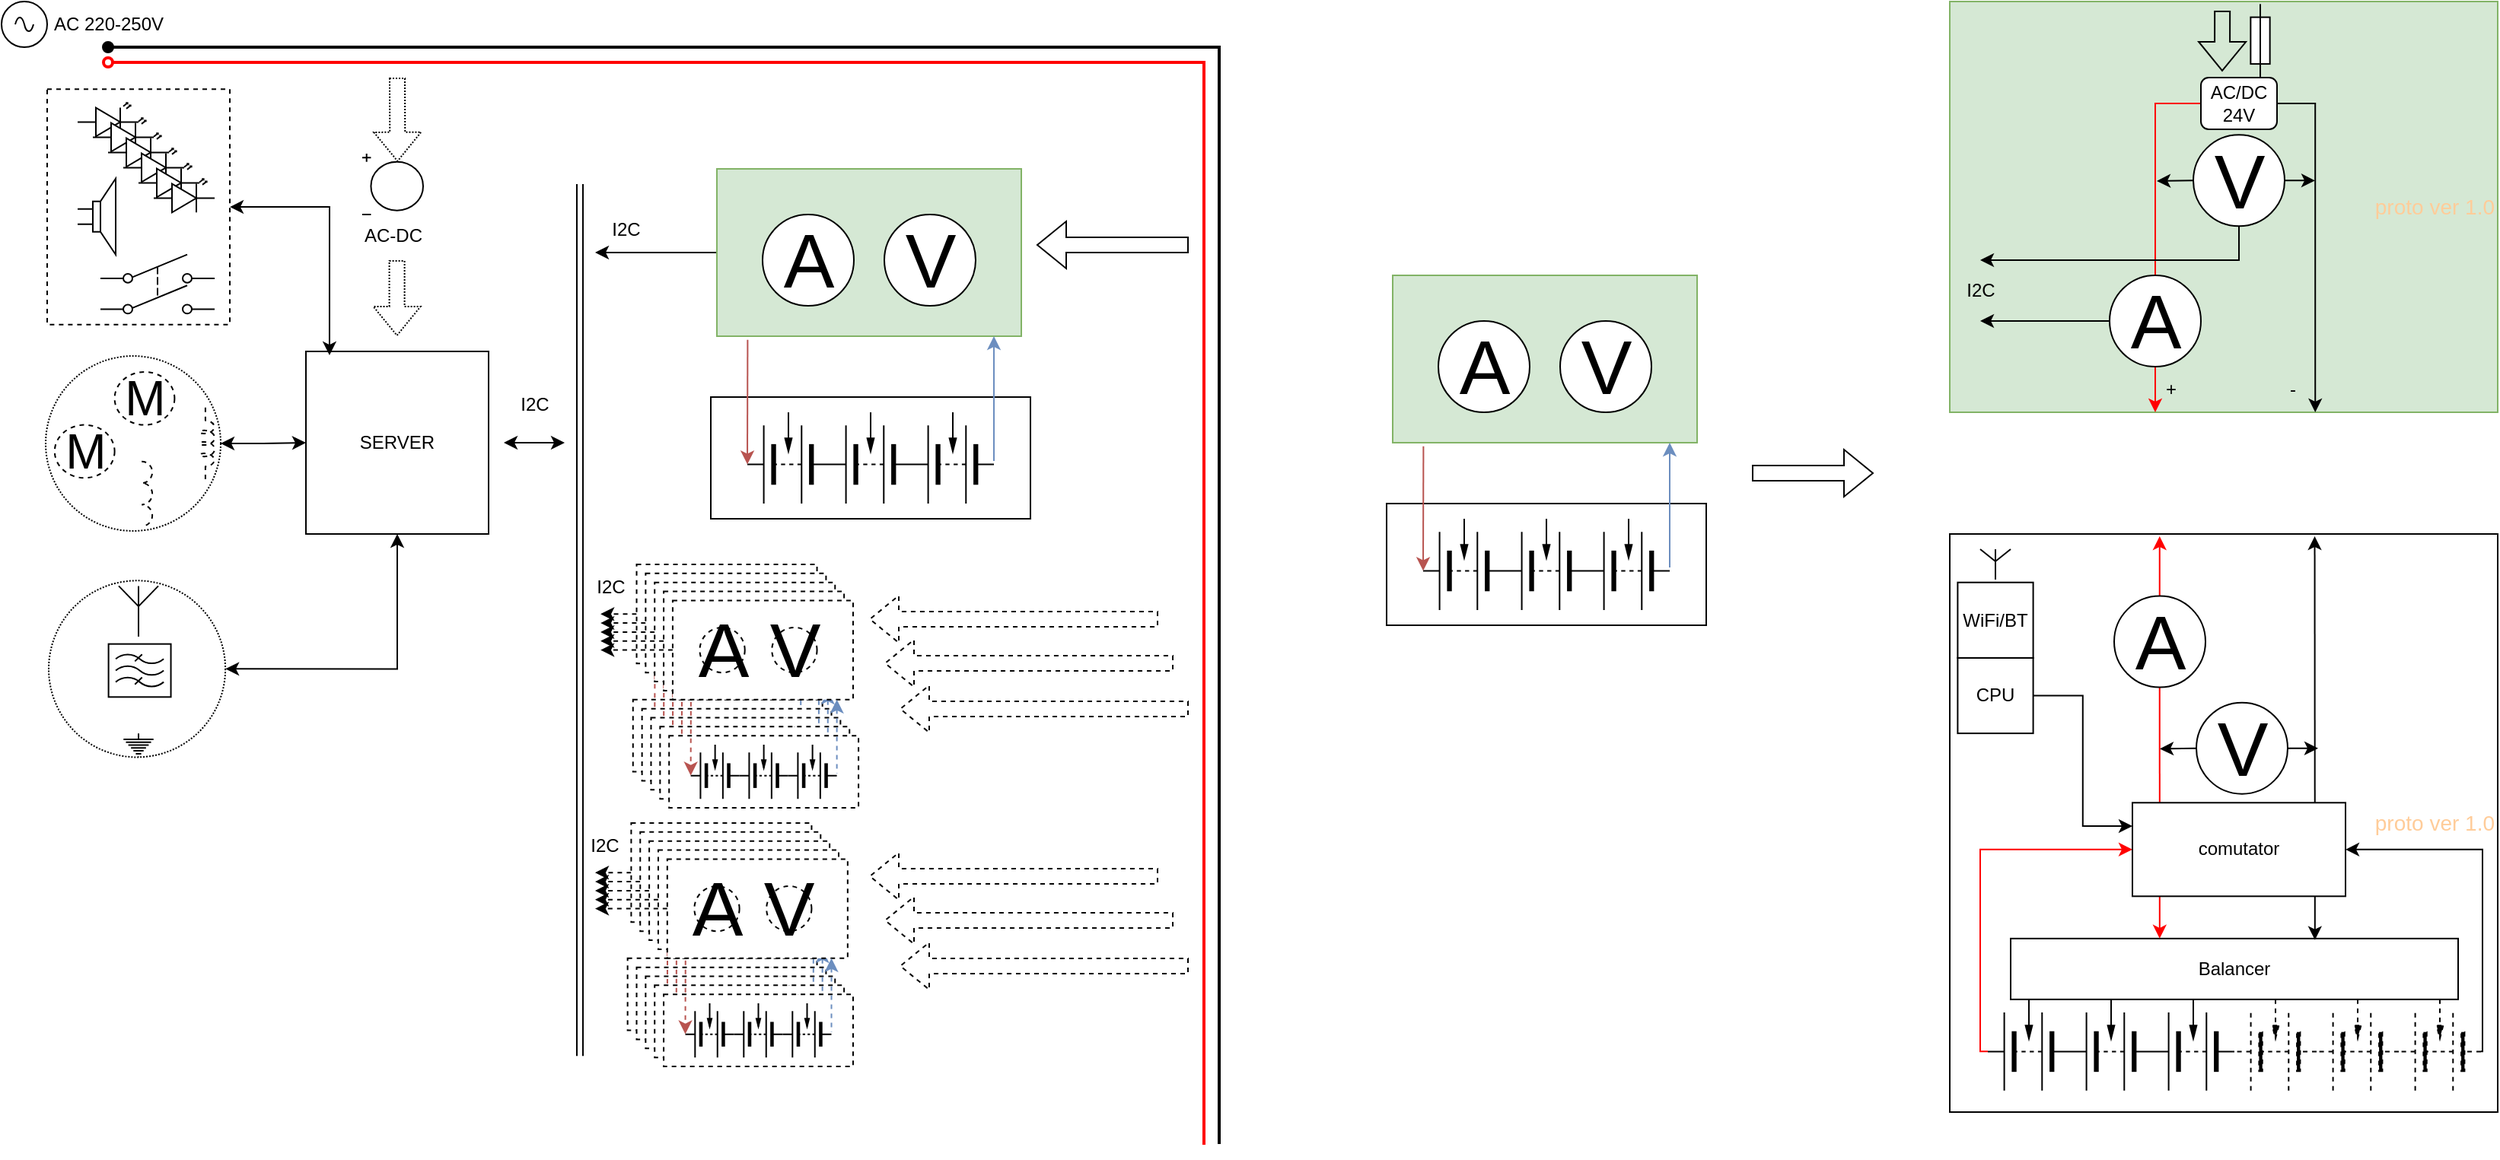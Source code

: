 <mxfile version="21.0.2" type="github">
  <diagram name="Страница 1" id="q1l9R9yOh7JBe0faKamn">
    <mxGraphModel dx="1240" dy="746" grid="1" gridSize="10" guides="1" tooltips="1" connect="1" arrows="1" fold="1" page="1" pageScale="1" pageWidth="827" pageHeight="1169" math="0" shadow="0">
      <root>
        <mxCell id="0" />
        <mxCell id="1" parent="0" />
        <mxCell id="MWshiME6rKWV4LbC__Ov-294" value="&lt;div style=&quot;font-size: 13px;&quot; align=&quot;right&quot;&gt;&lt;font style=&quot;font-size: 14px;&quot; color=&quot;#ffcc99&quot;&gt;proto ver 1.0&lt;/font&gt;&lt;/div&gt;" style="rounded=0;whiteSpace=wrap;html=1;align=right;" vertex="1" parent="1">
          <mxGeometry x="1280" y="360" width="360" height="380" as="geometry" />
        </mxCell>
        <mxCell id="MWshiME6rKWV4LbC__Ov-3" value="" style="pointerEvents=1;verticalLabelPosition=bottom;shadow=0;dashed=0;align=center;html=1;verticalAlign=top;shape=mxgraph.electrical.signal_sources.source;aspect=fixed;points=[[0.5,0,0],[1,0.5,0],[0.5,1,0],[0,0.5,0]];elSignalType=ac;" vertex="1" parent="1">
          <mxGeometry y="10" width="30" height="30" as="geometry" />
        </mxCell>
        <mxCell id="MWshiME6rKWV4LbC__Ov-4" value="AC 220-250V" style="text;html=1;align=center;verticalAlign=middle;resizable=0;points=[];autosize=1;strokeColor=none;fillColor=none;" vertex="1" parent="1">
          <mxGeometry x="20" y="10" width="100" height="30" as="geometry" />
        </mxCell>
        <mxCell id="MWshiME6rKWV4LbC__Ov-232" style="edgeStyle=orthogonalEdgeStyle;rounded=0;orthogonalLoop=1;jettySize=auto;html=1;exitX=0.5;exitY=1;exitDx=0;exitDy=0;entryX=1;entryY=0.5;entryDx=0;entryDy=0;startArrow=classic;startFill=1;" edge="1" parent="1" source="MWshiME6rKWV4LbC__Ov-5" target="MWshiME6rKWV4LbC__Ov-215">
          <mxGeometry relative="1" as="geometry" />
        </mxCell>
        <mxCell id="MWshiME6rKWV4LbC__Ov-5" value="SERVER" style="whiteSpace=wrap;html=1;aspect=fixed;" vertex="1" parent="1">
          <mxGeometry x="200" y="240" width="120" height="120" as="geometry" />
        </mxCell>
        <mxCell id="MWshiME6rKWV4LbC__Ov-39" value="" style="group" vertex="1" connectable="0" parent="1">
          <mxGeometry x="237" y="60" width="40" height="170" as="geometry" />
        </mxCell>
        <mxCell id="MWshiME6rKWV4LbC__Ov-7" value="AC-DC" style="pointerEvents=1;verticalLabelPosition=bottom;shadow=0;dashed=0;align=center;html=1;verticalAlign=top;shape=mxgraph.electrical.signal_sources.dc_source_1;" vertex="1" parent="MWshiME6rKWV4LbC__Ov-39">
          <mxGeometry y="50" width="40" height="40" as="geometry" />
        </mxCell>
        <mxCell id="MWshiME6rKWV4LbC__Ov-19" value="" style="shape=flexArrow;endArrow=classic;html=1;rounded=0;dashed=1;dashPattern=1 1;entryX=0.58;entryY=0.135;entryDx=0;entryDy=0;entryPerimeter=0;" edge="1" parent="MWshiME6rKWV4LbC__Ov-39" target="MWshiME6rKWV4LbC__Ov-7">
          <mxGeometry width="50" height="50" relative="1" as="geometry">
            <mxPoint x="23" as="sourcePoint" />
            <mxPoint x="23" y="40" as="targetPoint" />
          </mxGeometry>
        </mxCell>
        <mxCell id="MWshiME6rKWV4LbC__Ov-20" value="" style="shape=flexArrow;endArrow=classic;html=1;rounded=0;entryX=0.5;entryY=0;entryDx=0;entryDy=0;entryPerimeter=0;dashed=1;dashPattern=1 1;" edge="1" parent="MWshiME6rKWV4LbC__Ov-39">
          <mxGeometry width="50" height="50" relative="1" as="geometry">
            <mxPoint x="22.8" y="120" as="sourcePoint" />
            <mxPoint x="22.8" y="170" as="targetPoint" />
          </mxGeometry>
        </mxCell>
        <mxCell id="MWshiME6rKWV4LbC__Ov-120" value="I2C" style="text;html=1;align=center;verticalAlign=middle;resizable=0;points=[];autosize=1;strokeColor=none;fillColor=none;" vertex="1" parent="1">
          <mxGeometry x="390" y="145" width="40" height="30" as="geometry" />
        </mxCell>
        <mxCell id="MWshiME6rKWV4LbC__Ov-122" value="" style="group;dashed=1;" vertex="1" connectable="0" parent="1">
          <mxGeometry x="389.996" y="550" width="145.78" height="136.296" as="geometry" />
        </mxCell>
        <mxCell id="MWshiME6rKWV4LbC__Ov-123" value="" style="edgeStyle=orthogonalEdgeStyle;rounded=0;orthogonalLoop=1;jettySize=auto;html=1;dashed=1;" edge="1" parent="MWshiME6rKWV4LbC__Ov-122" source="MWshiME6rKWV4LbC__Ov-124">
          <mxGeometry relative="1" as="geometry">
            <mxPoint y="32.593" as="targetPoint" />
          </mxGeometry>
        </mxCell>
        <mxCell id="MWshiME6rKWV4LbC__Ov-124" value="" style="rounded=0;whiteSpace=wrap;html=1;dashed=1;" vertex="1" parent="MWshiME6rKWV4LbC__Ov-122">
          <mxGeometry x="23.704" width="118.521" height="65.185" as="geometry" />
        </mxCell>
        <mxCell id="MWshiME6rKWV4LbC__Ov-125" value="" style="group;dashed=1;" vertex="1" connectable="0" parent="MWshiME6rKWV4LbC__Ov-122">
          <mxGeometry x="35.556" y="94.815" width="110.224" height="41.481" as="geometry" />
        </mxCell>
        <mxCell id="MWshiME6rKWV4LbC__Ov-126" value="" style="rounded=0;whiteSpace=wrap;html=1;dashed=1;" vertex="1" parent="MWshiME6rKWV4LbC__Ov-125">
          <mxGeometry x="-14.222" y="-5.926" width="124.447" height="47.407" as="geometry" />
        </mxCell>
        <mxCell id="MWshiME6rKWV4LbC__Ov-127" value="" style="pointerEvents=1;verticalLabelPosition=bottom;shadow=0;dashed=1;align=center;fillColor=strokeColor;html=1;verticalAlign=top;strokeWidth=1;shape=mxgraph.electrical.miscellaneous.multicell_battery_tapped;rotation=-180;" vertex="1" parent="MWshiME6rKWV4LbC__Ov-125">
          <mxGeometry x="32.001" width="32.001" height="35.556" as="geometry" />
        </mxCell>
        <mxCell id="MWshiME6rKWV4LbC__Ov-128" value="" style="pointerEvents=1;verticalLabelPosition=bottom;shadow=0;dashed=1;align=center;fillColor=strokeColor;html=1;verticalAlign=top;strokeWidth=1;shape=mxgraph.electrical.miscellaneous.multicell_battery_tapped;rotation=-180;" vertex="1" parent="MWshiME6rKWV4LbC__Ov-125">
          <mxGeometry width="32.001" height="35.556" as="geometry" />
        </mxCell>
        <mxCell id="MWshiME6rKWV4LbC__Ov-129" value="" style="pointerEvents=1;verticalLabelPosition=bottom;shadow=0;dashed=1;align=center;fillColor=strokeColor;html=1;verticalAlign=top;strokeWidth=1;shape=mxgraph.electrical.miscellaneous.multicell_battery_tapped;rotation=-180;" vertex="1" parent="MWshiME6rKWV4LbC__Ov-125">
          <mxGeometry x="64.001" width="32.001" height="35.556" as="geometry" />
        </mxCell>
        <mxCell id="MWshiME6rKWV4LbC__Ov-135" value="A" style="verticalLabelPosition=middle;shadow=0;dashed=1;align=center;html=1;verticalAlign=middle;strokeWidth=1;shape=ellipse;aspect=fixed;fontSize=50;" vertex="1" parent="MWshiME6rKWV4LbC__Ov-122">
          <mxGeometry x="41.482" y="17.778" width="29.63" height="29.63" as="geometry" />
        </mxCell>
        <mxCell id="MWshiME6rKWV4LbC__Ov-136" value="V" style="verticalLabelPosition=middle;shadow=0;dashed=1;align=center;html=1;verticalAlign=middle;strokeWidth=1;shape=ellipse;aspect=fixed;fontSize=50;" vertex="1" parent="MWshiME6rKWV4LbC__Ov-122">
          <mxGeometry x="88.89" y="17.778" width="29.63" height="29.63" as="geometry" />
        </mxCell>
        <mxCell id="MWshiME6rKWV4LbC__Ov-137" value="" style="group;dashed=1;" vertex="1" connectable="0" parent="1">
          <mxGeometry x="395.922" y="555.926" width="145.78" height="136.296" as="geometry" />
        </mxCell>
        <mxCell id="MWshiME6rKWV4LbC__Ov-138" value="" style="edgeStyle=orthogonalEdgeStyle;rounded=0;orthogonalLoop=1;jettySize=auto;html=1;dashed=1;" edge="1" parent="MWshiME6rKWV4LbC__Ov-137" source="MWshiME6rKWV4LbC__Ov-139">
          <mxGeometry relative="1" as="geometry">
            <mxPoint x="-5.926" y="32.593" as="targetPoint" />
          </mxGeometry>
        </mxCell>
        <mxCell id="MWshiME6rKWV4LbC__Ov-139" value="" style="rounded=0;whiteSpace=wrap;html=1;dashed=1;" vertex="1" parent="MWshiME6rKWV4LbC__Ov-137">
          <mxGeometry x="23.704" width="118.521" height="65.185" as="geometry" />
        </mxCell>
        <mxCell id="MWshiME6rKWV4LbC__Ov-140" value="" style="group;dashed=1;" vertex="1" connectable="0" parent="MWshiME6rKWV4LbC__Ov-137">
          <mxGeometry x="35.556" y="94.815" width="110.224" height="41.481" as="geometry" />
        </mxCell>
        <mxCell id="MWshiME6rKWV4LbC__Ov-141" value="" style="rounded=0;whiteSpace=wrap;html=1;dashed=1;" vertex="1" parent="MWshiME6rKWV4LbC__Ov-140">
          <mxGeometry x="-14.222" y="-5.926" width="124.447" height="47.407" as="geometry" />
        </mxCell>
        <mxCell id="MWshiME6rKWV4LbC__Ov-142" value="" style="pointerEvents=1;verticalLabelPosition=bottom;shadow=0;dashed=1;align=center;fillColor=strokeColor;html=1;verticalAlign=top;strokeWidth=1;shape=mxgraph.electrical.miscellaneous.multicell_battery_tapped;rotation=-180;" vertex="1" parent="MWshiME6rKWV4LbC__Ov-140">
          <mxGeometry x="32.001" width="32.001" height="35.556" as="geometry" />
        </mxCell>
        <mxCell id="MWshiME6rKWV4LbC__Ov-143" value="" style="pointerEvents=1;verticalLabelPosition=bottom;shadow=0;dashed=1;align=center;fillColor=strokeColor;html=1;verticalAlign=top;strokeWidth=1;shape=mxgraph.electrical.miscellaneous.multicell_battery_tapped;rotation=-180;" vertex="1" parent="MWshiME6rKWV4LbC__Ov-140">
          <mxGeometry width="32.001" height="35.556" as="geometry" />
        </mxCell>
        <mxCell id="MWshiME6rKWV4LbC__Ov-144" value="" style="pointerEvents=1;verticalLabelPosition=bottom;shadow=0;dashed=1;align=center;fillColor=strokeColor;html=1;verticalAlign=top;strokeWidth=1;shape=mxgraph.electrical.miscellaneous.multicell_battery_tapped;rotation=-180;" vertex="1" parent="MWshiME6rKWV4LbC__Ov-140">
          <mxGeometry x="64.001" width="32.001" height="35.556" as="geometry" />
        </mxCell>
        <mxCell id="MWshiME6rKWV4LbC__Ov-150" value="A" style="verticalLabelPosition=middle;shadow=0;dashed=1;align=center;html=1;verticalAlign=middle;strokeWidth=1;shape=ellipse;aspect=fixed;fontSize=50;" vertex="1" parent="MWshiME6rKWV4LbC__Ov-137">
          <mxGeometry x="41.482" y="17.778" width="29.63" height="29.63" as="geometry" />
        </mxCell>
        <mxCell id="MWshiME6rKWV4LbC__Ov-151" value="V" style="verticalLabelPosition=middle;shadow=0;dashed=1;align=center;html=1;verticalAlign=middle;strokeWidth=1;shape=ellipse;aspect=fixed;fontSize=50;" vertex="1" parent="MWshiME6rKWV4LbC__Ov-137">
          <mxGeometry x="88.89" y="17.778" width="29.63" height="29.63" as="geometry" />
        </mxCell>
        <mxCell id="MWshiME6rKWV4LbC__Ov-152" value="" style="group;dashed=1;" vertex="1" connectable="0" parent="1">
          <mxGeometry x="401.848" y="561.852" width="145.78" height="136.296" as="geometry" />
        </mxCell>
        <mxCell id="MWshiME6rKWV4LbC__Ov-153" value="" style="edgeStyle=orthogonalEdgeStyle;rounded=0;orthogonalLoop=1;jettySize=auto;html=1;dashed=1;" edge="1" parent="MWshiME6rKWV4LbC__Ov-152" source="MWshiME6rKWV4LbC__Ov-154">
          <mxGeometry relative="1" as="geometry">
            <mxPoint x="-11.852" y="32.593" as="targetPoint" />
          </mxGeometry>
        </mxCell>
        <mxCell id="MWshiME6rKWV4LbC__Ov-154" value="" style="rounded=0;whiteSpace=wrap;html=1;dashed=1;" vertex="1" parent="MWshiME6rKWV4LbC__Ov-152">
          <mxGeometry x="23.704" width="118.521" height="65.185" as="geometry" />
        </mxCell>
        <mxCell id="MWshiME6rKWV4LbC__Ov-155" value="" style="group;dashed=1;" vertex="1" connectable="0" parent="MWshiME6rKWV4LbC__Ov-152">
          <mxGeometry x="35.556" y="94.815" width="110.224" height="41.481" as="geometry" />
        </mxCell>
        <mxCell id="MWshiME6rKWV4LbC__Ov-156" value="" style="rounded=0;whiteSpace=wrap;html=1;dashed=1;" vertex="1" parent="MWshiME6rKWV4LbC__Ov-155">
          <mxGeometry x="-14.222" y="-5.926" width="124.447" height="47.407" as="geometry" />
        </mxCell>
        <mxCell id="MWshiME6rKWV4LbC__Ov-157" value="" style="pointerEvents=1;verticalLabelPosition=bottom;shadow=0;dashed=1;align=center;fillColor=strokeColor;html=1;verticalAlign=top;strokeWidth=1;shape=mxgraph.electrical.miscellaneous.multicell_battery_tapped;rotation=-180;" vertex="1" parent="MWshiME6rKWV4LbC__Ov-155">
          <mxGeometry x="32.001" width="32.001" height="35.556" as="geometry" />
        </mxCell>
        <mxCell id="MWshiME6rKWV4LbC__Ov-158" value="" style="pointerEvents=1;verticalLabelPosition=bottom;shadow=0;dashed=1;align=center;fillColor=strokeColor;html=1;verticalAlign=top;strokeWidth=1;shape=mxgraph.electrical.miscellaneous.multicell_battery_tapped;rotation=-180;" vertex="1" parent="MWshiME6rKWV4LbC__Ov-155">
          <mxGeometry width="32.001" height="35.556" as="geometry" />
        </mxCell>
        <mxCell id="MWshiME6rKWV4LbC__Ov-159" value="" style="pointerEvents=1;verticalLabelPosition=bottom;shadow=0;dashed=1;align=center;fillColor=strokeColor;html=1;verticalAlign=top;strokeWidth=1;shape=mxgraph.electrical.miscellaneous.multicell_battery_tapped;rotation=-180;" vertex="1" parent="MWshiME6rKWV4LbC__Ov-155">
          <mxGeometry x="64.001" width="32.001" height="35.556" as="geometry" />
        </mxCell>
        <mxCell id="MWshiME6rKWV4LbC__Ov-160" value="" style="endArrow=classic;html=1;rounded=0;entryX=1;entryY=0.43;entryDx=0;entryDy=0;entryPerimeter=0;exitX=0.101;exitY=1.022;exitDx=0;exitDy=0;exitPerimeter=0;fillColor=#f8cecc;strokeColor=#b85450;dashed=1;" edge="1" parent="MWshiME6rKWV4LbC__Ov-152" source="MWshiME6rKWV4LbC__Ov-154" target="MWshiME6rKWV4LbC__Ov-158">
          <mxGeometry width="50" height="50" relative="1" as="geometry">
            <mxPoint x="-17.778" y="112.593" as="sourcePoint" />
            <mxPoint x="11.852" y="82.963" as="targetPoint" />
          </mxGeometry>
        </mxCell>
        <mxCell id="MWshiME6rKWV4LbC__Ov-161" value="" style="endArrow=none;html=1;rounded=0;entryX=1;entryY=0.43;entryDx=0;entryDy=0;entryPerimeter=0;exitX=0.101;exitY=1.022;exitDx=0;exitDy=0;exitPerimeter=0;fillColor=#dae8fc;strokeColor=#6c8ebf;endFill=0;startArrow=classic;startFill=1;dashed=1;" edge="1" parent="MWshiME6rKWV4LbC__Ov-152">
          <mxGeometry width="50" height="50" relative="1" as="geometry">
            <mxPoint x="131.558" y="65.185" as="sourcePoint" />
            <mxPoint x="131.558" y="113.778" as="targetPoint" />
          </mxGeometry>
        </mxCell>
        <mxCell id="MWshiME6rKWV4LbC__Ov-165" value="A" style="verticalLabelPosition=middle;shadow=0;dashed=1;align=center;html=1;verticalAlign=middle;strokeWidth=1;shape=ellipse;aspect=fixed;fontSize=50;" vertex="1" parent="MWshiME6rKWV4LbC__Ov-152">
          <mxGeometry x="41.482" y="17.778" width="29.63" height="29.63" as="geometry" />
        </mxCell>
        <mxCell id="MWshiME6rKWV4LbC__Ov-166" value="V" style="verticalLabelPosition=middle;shadow=0;dashed=1;align=center;html=1;verticalAlign=middle;strokeWidth=1;shape=ellipse;aspect=fixed;fontSize=50;" vertex="1" parent="MWshiME6rKWV4LbC__Ov-152">
          <mxGeometry x="88.89" y="17.778" width="29.63" height="29.63" as="geometry" />
        </mxCell>
        <mxCell id="MWshiME6rKWV4LbC__Ov-167" value="I2C" style="text;html=1;align=center;verticalAlign=middle;resizable=0;points=[];autosize=1;strokeColor=none;fillColor=none;" vertex="1" parent="MWshiME6rKWV4LbC__Ov-152">
          <mxGeometry x="-25.408" y="-12.222" width="40" height="30" as="geometry" />
        </mxCell>
        <mxCell id="MWshiME6rKWV4LbC__Ov-168" value="" style="group;dashed=1;" vertex="1" connectable="0" parent="1">
          <mxGeometry x="407.774" y="567.778" width="145.78" height="136.296" as="geometry" />
        </mxCell>
        <mxCell id="MWshiME6rKWV4LbC__Ov-169" value="" style="edgeStyle=orthogonalEdgeStyle;rounded=0;orthogonalLoop=1;jettySize=auto;html=1;dashed=1;" edge="1" parent="MWshiME6rKWV4LbC__Ov-168" source="MWshiME6rKWV4LbC__Ov-170">
          <mxGeometry relative="1" as="geometry">
            <mxPoint x="-17.778" y="32.593" as="targetPoint" />
          </mxGeometry>
        </mxCell>
        <mxCell id="MWshiME6rKWV4LbC__Ov-170" value="" style="rounded=0;whiteSpace=wrap;html=1;dashed=1;" vertex="1" parent="MWshiME6rKWV4LbC__Ov-168">
          <mxGeometry x="23.704" width="118.521" height="65.185" as="geometry" />
        </mxCell>
        <mxCell id="MWshiME6rKWV4LbC__Ov-171" value="" style="group;dashed=1;" vertex="1" connectable="0" parent="MWshiME6rKWV4LbC__Ov-168">
          <mxGeometry x="35.556" y="94.815" width="110.224" height="41.481" as="geometry" />
        </mxCell>
        <mxCell id="MWshiME6rKWV4LbC__Ov-172" value="" style="rounded=0;whiteSpace=wrap;html=1;dashed=1;" vertex="1" parent="MWshiME6rKWV4LbC__Ov-171">
          <mxGeometry x="-14.222" y="-5.926" width="124.447" height="47.407" as="geometry" />
        </mxCell>
        <mxCell id="MWshiME6rKWV4LbC__Ov-173" value="" style="pointerEvents=1;verticalLabelPosition=bottom;shadow=0;dashed=1;align=center;fillColor=strokeColor;html=1;verticalAlign=top;strokeWidth=1;shape=mxgraph.electrical.miscellaneous.multicell_battery_tapped;rotation=-180;" vertex="1" parent="MWshiME6rKWV4LbC__Ov-171">
          <mxGeometry x="32.001" width="32.001" height="35.556" as="geometry" />
        </mxCell>
        <mxCell id="MWshiME6rKWV4LbC__Ov-174" value="" style="pointerEvents=1;verticalLabelPosition=bottom;shadow=0;dashed=1;align=center;fillColor=strokeColor;html=1;verticalAlign=top;strokeWidth=1;shape=mxgraph.electrical.miscellaneous.multicell_battery_tapped;rotation=-180;" vertex="1" parent="MWshiME6rKWV4LbC__Ov-171">
          <mxGeometry width="32.001" height="35.556" as="geometry" />
        </mxCell>
        <mxCell id="MWshiME6rKWV4LbC__Ov-175" value="" style="pointerEvents=1;verticalLabelPosition=bottom;shadow=0;dashed=1;align=center;fillColor=strokeColor;html=1;verticalAlign=top;strokeWidth=1;shape=mxgraph.electrical.miscellaneous.multicell_battery_tapped;rotation=-180;" vertex="1" parent="MWshiME6rKWV4LbC__Ov-171">
          <mxGeometry x="64.001" width="32.001" height="35.556" as="geometry" />
        </mxCell>
        <mxCell id="MWshiME6rKWV4LbC__Ov-176" value="" style="endArrow=classic;html=1;rounded=0;entryX=1;entryY=0.43;entryDx=0;entryDy=0;entryPerimeter=0;exitX=0.101;exitY=1.022;exitDx=0;exitDy=0;exitPerimeter=0;fillColor=#f8cecc;strokeColor=#b85450;dashed=1;" edge="1" parent="MWshiME6rKWV4LbC__Ov-168" source="MWshiME6rKWV4LbC__Ov-170" target="MWshiME6rKWV4LbC__Ov-174">
          <mxGeometry width="50" height="50" relative="1" as="geometry">
            <mxPoint x="-17.778" y="112.593" as="sourcePoint" />
            <mxPoint x="11.852" y="82.963" as="targetPoint" />
          </mxGeometry>
        </mxCell>
        <mxCell id="MWshiME6rKWV4LbC__Ov-177" value="" style="endArrow=none;html=1;rounded=0;entryX=1;entryY=0.43;entryDx=0;entryDy=0;entryPerimeter=0;exitX=0.101;exitY=1.022;exitDx=0;exitDy=0;exitPerimeter=0;fillColor=#dae8fc;strokeColor=#6c8ebf;endFill=0;startArrow=classic;startFill=1;dashed=1;" edge="1" parent="MWshiME6rKWV4LbC__Ov-168">
          <mxGeometry width="50" height="50" relative="1" as="geometry">
            <mxPoint x="131.558" y="65.185" as="sourcePoint" />
            <mxPoint x="131.558" y="113.778" as="targetPoint" />
          </mxGeometry>
        </mxCell>
        <mxCell id="MWshiME6rKWV4LbC__Ov-181" value="A" style="verticalLabelPosition=middle;shadow=0;dashed=1;align=center;html=1;verticalAlign=middle;strokeWidth=1;shape=ellipse;aspect=fixed;fontSize=50;" vertex="1" parent="MWshiME6rKWV4LbC__Ov-168">
          <mxGeometry x="41.482" y="17.778" width="29.63" height="29.63" as="geometry" />
        </mxCell>
        <mxCell id="MWshiME6rKWV4LbC__Ov-182" value="V" style="verticalLabelPosition=middle;shadow=0;dashed=1;align=center;html=1;verticalAlign=middle;strokeWidth=1;shape=ellipse;aspect=fixed;fontSize=50;" vertex="1" parent="MWshiME6rKWV4LbC__Ov-168">
          <mxGeometry x="88.89" y="17.778" width="29.63" height="29.63" as="geometry" />
        </mxCell>
        <mxCell id="MWshiME6rKWV4LbC__Ov-198" value="" style="endArrow=classic;startArrow=classic;html=1;rounded=0;" edge="1" parent="1">
          <mxGeometry width="50" height="50" relative="1" as="geometry">
            <mxPoint x="370" y="300" as="sourcePoint" />
            <mxPoint x="330" y="300" as="targetPoint" />
          </mxGeometry>
        </mxCell>
        <mxCell id="MWshiME6rKWV4LbC__Ov-199" value="I2C" style="text;html=1;align=center;verticalAlign=middle;resizable=0;points=[];autosize=1;strokeColor=none;fillColor=none;" vertex="1" parent="1">
          <mxGeometry x="330" y="260" width="40" height="30" as="geometry" />
        </mxCell>
        <mxCell id="MWshiME6rKWV4LbC__Ov-200" value="" style="shape=link;html=1;rounded=0;" edge="1" parent="1">
          <mxGeometry width="100" relative="1" as="geometry">
            <mxPoint x="380" y="130" as="sourcePoint" />
            <mxPoint x="380" y="703.077" as="targetPoint" />
          </mxGeometry>
        </mxCell>
        <mxCell id="MWshiME6rKWV4LbC__Ov-1" value="" style="endArrow=none;html=1;rounded=0;strokeWidth=2;startArrow=oval;startFill=1;" edge="1" parent="1">
          <mxGeometry width="50" height="50" relative="1" as="geometry">
            <mxPoint x="70" y="40" as="sourcePoint" />
            <mxPoint x="800" y="761" as="targetPoint" />
            <Array as="points">
              <mxPoint x="790" y="40" />
              <mxPoint x="800" y="40" />
            </Array>
          </mxGeometry>
        </mxCell>
        <mxCell id="MWshiME6rKWV4LbC__Ov-2" value="" style="endArrow=none;html=1;rounded=0;strokeColor=#FF0000;strokeWidth=2;startArrow=oval;startFill=0;" edge="1" parent="1">
          <mxGeometry width="50" height="50" relative="1" as="geometry">
            <mxPoint x="70" y="50" as="sourcePoint" />
            <mxPoint x="790" y="761.5" as="targetPoint" />
            <Array as="points">
              <mxPoint x="790" y="50" />
            </Array>
          </mxGeometry>
        </mxCell>
        <mxCell id="MWshiME6rKWV4LbC__Ov-203" value="" style="shape=flexArrow;endArrow=classic;html=1;rounded=0;" edge="1" parent="1">
          <mxGeometry width="50" height="50" relative="1" as="geometry">
            <mxPoint x="780" y="170" as="sourcePoint" />
            <mxPoint x="680" y="170" as="targetPoint" />
          </mxGeometry>
        </mxCell>
        <mxCell id="MWshiME6rKWV4LbC__Ov-208" value="" style="shape=flexArrow;endArrow=classic;html=1;rounded=0;dashed=1;" edge="1" parent="1">
          <mxGeometry width="50" height="50" relative="1" as="geometry">
            <mxPoint x="760" y="416" as="sourcePoint" />
            <mxPoint x="570" y="416" as="targetPoint" />
          </mxGeometry>
        </mxCell>
        <mxCell id="MWshiME6rKWV4LbC__Ov-209" value="" style="shape=flexArrow;endArrow=classic;html=1;rounded=0;dashed=1;" edge="1" parent="1">
          <mxGeometry width="50" height="50" relative="1" as="geometry">
            <mxPoint x="770" y="445" as="sourcePoint" />
            <mxPoint x="580" y="445" as="targetPoint" />
          </mxGeometry>
        </mxCell>
        <mxCell id="MWshiME6rKWV4LbC__Ov-210" value="" style="shape=flexArrow;endArrow=classic;html=1;rounded=0;dashed=1;" edge="1" parent="1">
          <mxGeometry width="50" height="50" relative="1" as="geometry">
            <mxPoint x="780" y="475" as="sourcePoint" />
            <mxPoint x="590" y="475" as="targetPoint" />
          </mxGeometry>
        </mxCell>
        <mxCell id="MWshiME6rKWV4LbC__Ov-211" value="" style="shape=flexArrow;endArrow=classic;html=1;rounded=0;dashed=1;" edge="1" parent="1">
          <mxGeometry width="50" height="50" relative="1" as="geometry">
            <mxPoint x="760" y="585" as="sourcePoint" />
            <mxPoint x="570" y="585" as="targetPoint" />
          </mxGeometry>
        </mxCell>
        <mxCell id="MWshiME6rKWV4LbC__Ov-212" value="" style="shape=flexArrow;endArrow=classic;html=1;rounded=0;dashed=1;" edge="1" parent="1">
          <mxGeometry width="50" height="50" relative="1" as="geometry">
            <mxPoint x="770" y="614" as="sourcePoint" />
            <mxPoint x="580" y="614" as="targetPoint" />
          </mxGeometry>
        </mxCell>
        <mxCell id="MWshiME6rKWV4LbC__Ov-213" value="" style="shape=flexArrow;endArrow=classic;html=1;rounded=0;dashed=1;" edge="1" parent="1">
          <mxGeometry width="50" height="50" relative="1" as="geometry">
            <mxPoint x="780" y="644" as="sourcePoint" />
            <mxPoint x="590" y="644" as="targetPoint" />
          </mxGeometry>
        </mxCell>
        <mxCell id="MWshiME6rKWV4LbC__Ov-104" value="" style="edgeStyle=orthogonalEdgeStyle;rounded=0;orthogonalLoop=1;jettySize=auto;html=1;" edge="1" parent="1" source="MWshiME6rKWV4LbC__Ov-105">
          <mxGeometry relative="1" as="geometry">
            <mxPoint x="390" y="175" as="targetPoint" />
          </mxGeometry>
        </mxCell>
        <mxCell id="MWshiME6rKWV4LbC__Ov-105" value="" style="rounded=0;whiteSpace=wrap;html=1;fillColor=#d5e8d4;strokeColor=#82b366;" vertex="1" parent="1">
          <mxGeometry x="470" y="120" width="200" height="110" as="geometry" />
        </mxCell>
        <mxCell id="MWshiME6rKWV4LbC__Ov-106" value="" style="group" vertex="1" connectable="0" parent="1">
          <mxGeometry x="490" y="280" width="186" height="70" as="geometry" />
        </mxCell>
        <mxCell id="MWshiME6rKWV4LbC__Ov-107" value="" style="rounded=0;whiteSpace=wrap;html=1;" vertex="1" parent="MWshiME6rKWV4LbC__Ov-106">
          <mxGeometry x="-24" y="-10" width="210" height="80" as="geometry" />
        </mxCell>
        <mxCell id="MWshiME6rKWV4LbC__Ov-108" value="" style="pointerEvents=1;verticalLabelPosition=bottom;shadow=0;dashed=0;align=center;fillColor=strokeColor;html=1;verticalAlign=top;strokeWidth=1;shape=mxgraph.electrical.miscellaneous.multicell_battery_tapped;rotation=-180;" vertex="1" parent="MWshiME6rKWV4LbC__Ov-106">
          <mxGeometry x="54" width="54" height="60" as="geometry" />
        </mxCell>
        <mxCell id="MWshiME6rKWV4LbC__Ov-109" value="" style="pointerEvents=1;verticalLabelPosition=bottom;shadow=0;dashed=0;align=center;fillColor=strokeColor;html=1;verticalAlign=top;strokeWidth=1;shape=mxgraph.electrical.miscellaneous.multicell_battery_tapped;rotation=-180;" vertex="1" parent="MWshiME6rKWV4LbC__Ov-106">
          <mxGeometry width="54" height="60" as="geometry" />
        </mxCell>
        <mxCell id="MWshiME6rKWV4LbC__Ov-110" value="" style="pointerEvents=1;verticalLabelPosition=bottom;shadow=0;dashed=0;align=center;fillColor=strokeColor;html=1;verticalAlign=top;strokeWidth=1;shape=mxgraph.electrical.miscellaneous.multicell_battery_tapped;rotation=-180;" vertex="1" parent="MWshiME6rKWV4LbC__Ov-106">
          <mxGeometry x="108" width="54" height="60" as="geometry" />
        </mxCell>
        <mxCell id="MWshiME6rKWV4LbC__Ov-111" value="" style="endArrow=classic;html=1;rounded=0;entryX=1;entryY=0.43;entryDx=0;entryDy=0;entryPerimeter=0;exitX=0.101;exitY=1.022;exitDx=0;exitDy=0;exitPerimeter=0;fillColor=#f8cecc;strokeColor=#b85450;" edge="1" parent="1" source="MWshiME6rKWV4LbC__Ov-105" target="MWshiME6rKWV4LbC__Ov-109">
          <mxGeometry width="50" height="50" relative="1" as="geometry">
            <mxPoint x="400" y="310" as="sourcePoint" />
            <mxPoint x="450" y="260" as="targetPoint" />
          </mxGeometry>
        </mxCell>
        <mxCell id="MWshiME6rKWV4LbC__Ov-112" value="" style="endArrow=none;html=1;rounded=0;entryX=1;entryY=0.43;entryDx=0;entryDy=0;entryPerimeter=0;exitX=0.101;exitY=1.022;exitDx=0;exitDy=0;exitPerimeter=0;fillColor=#dae8fc;strokeColor=#6c8ebf;endFill=0;startArrow=classic;startFill=1;" edge="1" parent="1">
          <mxGeometry width="50" height="50" relative="1" as="geometry">
            <mxPoint x="652" y="230" as="sourcePoint" />
            <mxPoint x="652" y="312" as="targetPoint" />
          </mxGeometry>
        </mxCell>
        <mxCell id="MWshiME6rKWV4LbC__Ov-116" value="A" style="verticalLabelPosition=middle;shadow=0;dashed=0;align=center;html=1;verticalAlign=middle;strokeWidth=1;shape=ellipse;aspect=fixed;fontSize=50;" vertex="1" parent="1">
          <mxGeometry x="500" y="150" width="60" height="60" as="geometry" />
        </mxCell>
        <mxCell id="MWshiME6rKWV4LbC__Ov-117" value="V" style="verticalLabelPosition=middle;shadow=0;dashed=0;align=center;html=1;verticalAlign=middle;strokeWidth=1;shape=ellipse;aspect=fixed;fontSize=50;" vertex="1" parent="1">
          <mxGeometry x="580" y="150" width="60" height="60" as="geometry" />
        </mxCell>
        <mxCell id="MWshiME6rKWV4LbC__Ov-42" value="" style="group;dashed=1;" vertex="1" connectable="0" parent="1">
          <mxGeometry x="393.556" y="380" width="145.78" height="136.296" as="geometry" />
        </mxCell>
        <mxCell id="MWshiME6rKWV4LbC__Ov-41" value="" style="edgeStyle=orthogonalEdgeStyle;rounded=0;orthogonalLoop=1;jettySize=auto;html=1;dashed=1;" edge="1" parent="MWshiME6rKWV4LbC__Ov-42" source="MWshiME6rKWV4LbC__Ov-8">
          <mxGeometry relative="1" as="geometry">
            <mxPoint y="32.593" as="targetPoint" />
          </mxGeometry>
        </mxCell>
        <mxCell id="MWshiME6rKWV4LbC__Ov-8" value="" style="rounded=0;whiteSpace=wrap;html=1;dashed=1;" vertex="1" parent="MWshiME6rKWV4LbC__Ov-42">
          <mxGeometry x="23.704" width="118.521" height="65.185" as="geometry" />
        </mxCell>
        <mxCell id="MWshiME6rKWV4LbC__Ov-12" value="" style="group;dashed=1;" vertex="1" connectable="0" parent="MWshiME6rKWV4LbC__Ov-42">
          <mxGeometry x="35.556" y="94.815" width="110.224" height="41.481" as="geometry" />
        </mxCell>
        <mxCell id="MWshiME6rKWV4LbC__Ov-35" value="" style="rounded=0;whiteSpace=wrap;html=1;dashed=1;" vertex="1" parent="MWshiME6rKWV4LbC__Ov-12">
          <mxGeometry x="-14.222" y="-5.926" width="124.447" height="47.407" as="geometry" />
        </mxCell>
        <mxCell id="MWshiME6rKWV4LbC__Ov-9" value="" style="pointerEvents=1;verticalLabelPosition=bottom;shadow=0;dashed=1;align=center;fillColor=strokeColor;html=1;verticalAlign=top;strokeWidth=1;shape=mxgraph.electrical.miscellaneous.multicell_battery_tapped;rotation=-180;" vertex="1" parent="MWshiME6rKWV4LbC__Ov-12">
          <mxGeometry x="32.001" width="32.001" height="35.556" as="geometry" />
        </mxCell>
        <mxCell id="MWshiME6rKWV4LbC__Ov-10" value="" style="pointerEvents=1;verticalLabelPosition=bottom;shadow=0;dashed=1;align=center;fillColor=strokeColor;html=1;verticalAlign=top;strokeWidth=1;shape=mxgraph.electrical.miscellaneous.multicell_battery_tapped;rotation=-180;" vertex="1" parent="MWshiME6rKWV4LbC__Ov-12">
          <mxGeometry width="32.001" height="35.556" as="geometry" />
        </mxCell>
        <mxCell id="MWshiME6rKWV4LbC__Ov-11" value="" style="pointerEvents=1;verticalLabelPosition=bottom;shadow=0;dashed=1;align=center;fillColor=strokeColor;html=1;verticalAlign=top;strokeWidth=1;shape=mxgraph.electrical.miscellaneous.multicell_battery_tapped;rotation=-180;" vertex="1" parent="MWshiME6rKWV4LbC__Ov-12">
          <mxGeometry x="64.001" width="32.001" height="35.556" as="geometry" />
        </mxCell>
        <mxCell id="MWshiME6rKWV4LbC__Ov-13" value="" style="endArrow=classic;html=1;rounded=0;entryX=1;entryY=0.43;entryDx=0;entryDy=0;entryPerimeter=0;exitX=0.101;exitY=1.022;exitDx=0;exitDy=0;exitPerimeter=0;fillColor=#f8cecc;strokeColor=#b85450;dashed=1;" edge="1" parent="MWshiME6rKWV4LbC__Ov-42" source="MWshiME6rKWV4LbC__Ov-8" target="MWshiME6rKWV4LbC__Ov-10">
          <mxGeometry width="50" height="50" relative="1" as="geometry">
            <mxPoint x="-17.778" y="112.593" as="sourcePoint" />
            <mxPoint x="11.852" y="82.963" as="targetPoint" />
          </mxGeometry>
        </mxCell>
        <mxCell id="MWshiME6rKWV4LbC__Ov-14" value="" style="endArrow=none;html=1;rounded=0;entryX=1;entryY=0.43;entryDx=0;entryDy=0;entryPerimeter=0;exitX=0.101;exitY=1.022;exitDx=0;exitDy=0;exitPerimeter=0;fillColor=#dae8fc;strokeColor=#6c8ebf;endFill=0;startArrow=classic;startFill=1;dashed=1;" edge="1" parent="MWshiME6rKWV4LbC__Ov-42">
          <mxGeometry width="50" height="50" relative="1" as="geometry">
            <mxPoint x="131.558" y="65.185" as="sourcePoint" />
            <mxPoint x="131.558" y="113.778" as="targetPoint" />
          </mxGeometry>
        </mxCell>
        <mxCell id="MWshiME6rKWV4LbC__Ov-22" value="A" style="verticalLabelPosition=middle;shadow=0;dashed=1;align=center;html=1;verticalAlign=middle;strokeWidth=1;shape=ellipse;aspect=fixed;fontSize=50;" vertex="1" parent="MWshiME6rKWV4LbC__Ov-42">
          <mxGeometry x="41.482" y="17.778" width="29.63" height="29.63" as="geometry" />
        </mxCell>
        <mxCell id="MWshiME6rKWV4LbC__Ov-23" value="V" style="verticalLabelPosition=middle;shadow=0;dashed=1;align=center;html=1;verticalAlign=middle;strokeWidth=1;shape=ellipse;aspect=fixed;fontSize=50;" vertex="1" parent="MWshiME6rKWV4LbC__Ov-42">
          <mxGeometry x="88.89" y="17.778" width="29.63" height="29.63" as="geometry" />
        </mxCell>
        <mxCell id="MWshiME6rKWV4LbC__Ov-43" value="" style="group;dashed=1;" vertex="1" connectable="0" parent="1">
          <mxGeometry x="399.482" y="385.926" width="145.78" height="136.296" as="geometry" />
        </mxCell>
        <mxCell id="MWshiME6rKWV4LbC__Ov-44" value="" style="edgeStyle=orthogonalEdgeStyle;rounded=0;orthogonalLoop=1;jettySize=auto;html=1;dashed=1;" edge="1" parent="MWshiME6rKWV4LbC__Ov-43" source="MWshiME6rKWV4LbC__Ov-45">
          <mxGeometry relative="1" as="geometry">
            <mxPoint x="-5.926" y="32.593" as="targetPoint" />
          </mxGeometry>
        </mxCell>
        <mxCell id="MWshiME6rKWV4LbC__Ov-45" value="" style="rounded=0;whiteSpace=wrap;html=1;dashed=1;" vertex="1" parent="MWshiME6rKWV4LbC__Ov-43">
          <mxGeometry x="23.704" width="118.521" height="65.185" as="geometry" />
        </mxCell>
        <mxCell id="MWshiME6rKWV4LbC__Ov-46" value="" style="group;dashed=1;" vertex="1" connectable="0" parent="MWshiME6rKWV4LbC__Ov-43">
          <mxGeometry x="35.556" y="94.815" width="110.224" height="41.481" as="geometry" />
        </mxCell>
        <mxCell id="MWshiME6rKWV4LbC__Ov-47" value="" style="rounded=0;whiteSpace=wrap;html=1;dashed=1;" vertex="1" parent="MWshiME6rKWV4LbC__Ov-46">
          <mxGeometry x="-14.222" y="-5.926" width="124.447" height="47.407" as="geometry" />
        </mxCell>
        <mxCell id="MWshiME6rKWV4LbC__Ov-48" value="" style="pointerEvents=1;verticalLabelPosition=bottom;shadow=0;dashed=1;align=center;fillColor=strokeColor;html=1;verticalAlign=top;strokeWidth=1;shape=mxgraph.electrical.miscellaneous.multicell_battery_tapped;rotation=-180;" vertex="1" parent="MWshiME6rKWV4LbC__Ov-46">
          <mxGeometry x="32.001" width="32.001" height="35.556" as="geometry" />
        </mxCell>
        <mxCell id="MWshiME6rKWV4LbC__Ov-49" value="" style="pointerEvents=1;verticalLabelPosition=bottom;shadow=0;dashed=1;align=center;fillColor=strokeColor;html=1;verticalAlign=top;strokeWidth=1;shape=mxgraph.electrical.miscellaneous.multicell_battery_tapped;rotation=-180;" vertex="1" parent="MWshiME6rKWV4LbC__Ov-46">
          <mxGeometry width="32.001" height="35.556" as="geometry" />
        </mxCell>
        <mxCell id="MWshiME6rKWV4LbC__Ov-50" value="" style="pointerEvents=1;verticalLabelPosition=bottom;shadow=0;dashed=1;align=center;fillColor=strokeColor;html=1;verticalAlign=top;strokeWidth=1;shape=mxgraph.electrical.miscellaneous.multicell_battery_tapped;rotation=-180;" vertex="1" parent="MWshiME6rKWV4LbC__Ov-46">
          <mxGeometry x="64.001" width="32.001" height="35.556" as="geometry" />
        </mxCell>
        <mxCell id="MWshiME6rKWV4LbC__Ov-51" value="" style="endArrow=classic;html=1;rounded=0;entryX=1;entryY=0.43;entryDx=0;entryDy=0;entryPerimeter=0;exitX=0.101;exitY=1.022;exitDx=0;exitDy=0;exitPerimeter=0;fillColor=#f8cecc;strokeColor=#b85450;dashed=1;" edge="1" parent="MWshiME6rKWV4LbC__Ov-43" source="MWshiME6rKWV4LbC__Ov-45" target="MWshiME6rKWV4LbC__Ov-49">
          <mxGeometry width="50" height="50" relative="1" as="geometry">
            <mxPoint x="-17.778" y="112.593" as="sourcePoint" />
            <mxPoint x="11.852" y="82.963" as="targetPoint" />
          </mxGeometry>
        </mxCell>
        <mxCell id="MWshiME6rKWV4LbC__Ov-56" value="A" style="verticalLabelPosition=middle;shadow=0;dashed=1;align=center;html=1;verticalAlign=middle;strokeWidth=1;shape=ellipse;aspect=fixed;fontSize=50;" vertex="1" parent="MWshiME6rKWV4LbC__Ov-43">
          <mxGeometry x="41.482" y="17.778" width="29.63" height="29.63" as="geometry" />
        </mxCell>
        <mxCell id="MWshiME6rKWV4LbC__Ov-57" value="V" style="verticalLabelPosition=middle;shadow=0;dashed=1;align=center;html=1;verticalAlign=middle;strokeWidth=1;shape=ellipse;aspect=fixed;fontSize=50;" vertex="1" parent="MWshiME6rKWV4LbC__Ov-43">
          <mxGeometry x="88.89" y="17.778" width="29.63" height="29.63" as="geometry" />
        </mxCell>
        <mxCell id="MWshiME6rKWV4LbC__Ov-58" value="" style="group;dashed=1;" vertex="1" connectable="0" parent="1">
          <mxGeometry x="405.408" y="391.852" width="145.78" height="136.296" as="geometry" />
        </mxCell>
        <mxCell id="MWshiME6rKWV4LbC__Ov-59" value="" style="edgeStyle=orthogonalEdgeStyle;rounded=0;orthogonalLoop=1;jettySize=auto;html=1;dashed=1;" edge="1" parent="MWshiME6rKWV4LbC__Ov-58" source="MWshiME6rKWV4LbC__Ov-60">
          <mxGeometry relative="1" as="geometry">
            <mxPoint x="-11.852" y="32.593" as="targetPoint" />
          </mxGeometry>
        </mxCell>
        <mxCell id="MWshiME6rKWV4LbC__Ov-60" value="" style="rounded=0;whiteSpace=wrap;html=1;dashed=1;" vertex="1" parent="MWshiME6rKWV4LbC__Ov-58">
          <mxGeometry x="23.704" width="118.521" height="65.185" as="geometry" />
        </mxCell>
        <mxCell id="MWshiME6rKWV4LbC__Ov-61" value="" style="group;dashed=1;" vertex="1" connectable="0" parent="MWshiME6rKWV4LbC__Ov-58">
          <mxGeometry x="35.556" y="94.815" width="110.224" height="41.481" as="geometry" />
        </mxCell>
        <mxCell id="MWshiME6rKWV4LbC__Ov-62" value="" style="rounded=0;whiteSpace=wrap;html=1;dashed=1;" vertex="1" parent="MWshiME6rKWV4LbC__Ov-61">
          <mxGeometry x="-14.222" y="-5.926" width="124.447" height="47.407" as="geometry" />
        </mxCell>
        <mxCell id="MWshiME6rKWV4LbC__Ov-63" value="" style="pointerEvents=1;verticalLabelPosition=bottom;shadow=0;dashed=1;align=center;fillColor=strokeColor;html=1;verticalAlign=top;strokeWidth=1;shape=mxgraph.electrical.miscellaneous.multicell_battery_tapped;rotation=-180;" vertex="1" parent="MWshiME6rKWV4LbC__Ov-61">
          <mxGeometry x="32.001" width="32.001" height="35.556" as="geometry" />
        </mxCell>
        <mxCell id="MWshiME6rKWV4LbC__Ov-64" value="" style="pointerEvents=1;verticalLabelPosition=bottom;shadow=0;dashed=1;align=center;fillColor=strokeColor;html=1;verticalAlign=top;strokeWidth=1;shape=mxgraph.electrical.miscellaneous.multicell_battery_tapped;rotation=-180;" vertex="1" parent="MWshiME6rKWV4LbC__Ov-61">
          <mxGeometry width="32.001" height="35.556" as="geometry" />
        </mxCell>
        <mxCell id="MWshiME6rKWV4LbC__Ov-65" value="" style="pointerEvents=1;verticalLabelPosition=bottom;shadow=0;dashed=1;align=center;fillColor=strokeColor;html=1;verticalAlign=top;strokeWidth=1;shape=mxgraph.electrical.miscellaneous.multicell_battery_tapped;rotation=-180;" vertex="1" parent="MWshiME6rKWV4LbC__Ov-61">
          <mxGeometry x="64.001" width="32.001" height="35.556" as="geometry" />
        </mxCell>
        <mxCell id="MWshiME6rKWV4LbC__Ov-66" value="" style="endArrow=classic;html=1;rounded=0;entryX=1;entryY=0.43;entryDx=0;entryDy=0;entryPerimeter=0;exitX=0.101;exitY=1.022;exitDx=0;exitDy=0;exitPerimeter=0;fillColor=#f8cecc;strokeColor=#b85450;dashed=1;" edge="1" parent="MWshiME6rKWV4LbC__Ov-58" source="MWshiME6rKWV4LbC__Ov-60" target="MWshiME6rKWV4LbC__Ov-64">
          <mxGeometry width="50" height="50" relative="1" as="geometry">
            <mxPoint x="-17.778" y="112.593" as="sourcePoint" />
            <mxPoint x="11.852" y="82.963" as="targetPoint" />
          </mxGeometry>
        </mxCell>
        <mxCell id="MWshiME6rKWV4LbC__Ov-67" value="" style="endArrow=none;html=1;rounded=0;entryX=1;entryY=0.43;entryDx=0;entryDy=0;entryPerimeter=0;exitX=0.101;exitY=1.022;exitDx=0;exitDy=0;exitPerimeter=0;fillColor=#dae8fc;strokeColor=#6c8ebf;endFill=0;startArrow=classic;startFill=1;dashed=1;" edge="1" parent="MWshiME6rKWV4LbC__Ov-58">
          <mxGeometry width="50" height="50" relative="1" as="geometry">
            <mxPoint x="131.558" y="65.185" as="sourcePoint" />
            <mxPoint x="131.558" y="113.778" as="targetPoint" />
          </mxGeometry>
        </mxCell>
        <mxCell id="MWshiME6rKWV4LbC__Ov-71" value="A" style="verticalLabelPosition=middle;shadow=0;dashed=1;align=center;html=1;verticalAlign=middle;strokeWidth=1;shape=ellipse;aspect=fixed;fontSize=50;" vertex="1" parent="MWshiME6rKWV4LbC__Ov-58">
          <mxGeometry x="41.482" y="17.778" width="29.63" height="29.63" as="geometry" />
        </mxCell>
        <mxCell id="MWshiME6rKWV4LbC__Ov-72" value="V" style="verticalLabelPosition=middle;shadow=0;dashed=1;align=center;html=1;verticalAlign=middle;strokeWidth=1;shape=ellipse;aspect=fixed;fontSize=50;" vertex="1" parent="MWshiME6rKWV4LbC__Ov-58">
          <mxGeometry x="88.89" y="17.778" width="29.63" height="29.63" as="geometry" />
        </mxCell>
        <mxCell id="MWshiME6rKWV4LbC__Ov-121" value="I2C" style="text;html=1;align=center;verticalAlign=middle;resizable=0;points=[];autosize=1;strokeColor=none;fillColor=none;" vertex="1" parent="MWshiME6rKWV4LbC__Ov-58">
          <mxGeometry x="-25.408" y="-12.222" width="40" height="30" as="geometry" />
        </mxCell>
        <mxCell id="MWshiME6rKWV4LbC__Ov-73" value="" style="group;dashed=1;" vertex="1" connectable="0" parent="1">
          <mxGeometry x="411.334" y="397.778" width="145.78" height="136.296" as="geometry" />
        </mxCell>
        <mxCell id="MWshiME6rKWV4LbC__Ov-74" value="" style="edgeStyle=orthogonalEdgeStyle;rounded=0;orthogonalLoop=1;jettySize=auto;html=1;dashed=1;" edge="1" parent="MWshiME6rKWV4LbC__Ov-73" source="MWshiME6rKWV4LbC__Ov-75">
          <mxGeometry relative="1" as="geometry">
            <mxPoint x="-17.778" y="32.593" as="targetPoint" />
          </mxGeometry>
        </mxCell>
        <mxCell id="MWshiME6rKWV4LbC__Ov-75" value="" style="rounded=0;whiteSpace=wrap;html=1;dashed=1;" vertex="1" parent="MWshiME6rKWV4LbC__Ov-73">
          <mxGeometry x="23.704" width="118.521" height="65.185" as="geometry" />
        </mxCell>
        <mxCell id="MWshiME6rKWV4LbC__Ov-76" value="" style="group;dashed=1;" vertex="1" connectable="0" parent="MWshiME6rKWV4LbC__Ov-73">
          <mxGeometry x="35.556" y="94.815" width="110.224" height="41.481" as="geometry" />
        </mxCell>
        <mxCell id="MWshiME6rKWV4LbC__Ov-77" value="" style="rounded=0;whiteSpace=wrap;html=1;dashed=1;" vertex="1" parent="MWshiME6rKWV4LbC__Ov-76">
          <mxGeometry x="-14.222" y="-5.926" width="124.447" height="47.407" as="geometry" />
        </mxCell>
        <mxCell id="MWshiME6rKWV4LbC__Ov-78" value="" style="pointerEvents=1;verticalLabelPosition=bottom;shadow=0;dashed=1;align=center;fillColor=strokeColor;html=1;verticalAlign=top;strokeWidth=1;shape=mxgraph.electrical.miscellaneous.multicell_battery_tapped;rotation=-180;" vertex="1" parent="MWshiME6rKWV4LbC__Ov-76">
          <mxGeometry x="32.001" width="32.001" height="35.556" as="geometry" />
        </mxCell>
        <mxCell id="MWshiME6rKWV4LbC__Ov-79" value="" style="pointerEvents=1;verticalLabelPosition=bottom;shadow=0;dashed=1;align=center;fillColor=strokeColor;html=1;verticalAlign=top;strokeWidth=1;shape=mxgraph.electrical.miscellaneous.multicell_battery_tapped;rotation=-180;" vertex="1" parent="MWshiME6rKWV4LbC__Ov-76">
          <mxGeometry width="32.001" height="35.556" as="geometry" />
        </mxCell>
        <mxCell id="MWshiME6rKWV4LbC__Ov-80" value="" style="pointerEvents=1;verticalLabelPosition=bottom;shadow=0;dashed=1;align=center;fillColor=strokeColor;html=1;verticalAlign=top;strokeWidth=1;shape=mxgraph.electrical.miscellaneous.multicell_battery_tapped;rotation=-180;" vertex="1" parent="MWshiME6rKWV4LbC__Ov-76">
          <mxGeometry x="64.001" width="32.001" height="35.556" as="geometry" />
        </mxCell>
        <mxCell id="MWshiME6rKWV4LbC__Ov-81" value="" style="endArrow=classic;html=1;rounded=0;entryX=1;entryY=0.43;entryDx=0;entryDy=0;entryPerimeter=0;exitX=0.101;exitY=1.022;exitDx=0;exitDy=0;exitPerimeter=0;fillColor=#f8cecc;strokeColor=#b85450;dashed=1;" edge="1" parent="MWshiME6rKWV4LbC__Ov-73" source="MWshiME6rKWV4LbC__Ov-75" target="MWshiME6rKWV4LbC__Ov-79">
          <mxGeometry width="50" height="50" relative="1" as="geometry">
            <mxPoint x="-17.778" y="112.593" as="sourcePoint" />
            <mxPoint x="11.852" y="82.963" as="targetPoint" />
          </mxGeometry>
        </mxCell>
        <mxCell id="MWshiME6rKWV4LbC__Ov-82" value="" style="endArrow=none;html=1;rounded=0;entryX=1;entryY=0.43;entryDx=0;entryDy=0;entryPerimeter=0;exitX=0.101;exitY=1.022;exitDx=0;exitDy=0;exitPerimeter=0;fillColor=#dae8fc;strokeColor=#6c8ebf;endFill=0;startArrow=classic;startFill=1;dashed=1;" edge="1" parent="MWshiME6rKWV4LbC__Ov-73">
          <mxGeometry width="50" height="50" relative="1" as="geometry">
            <mxPoint x="131.558" y="65.185" as="sourcePoint" />
            <mxPoint x="131.558" y="113.778" as="targetPoint" />
          </mxGeometry>
        </mxCell>
        <mxCell id="MWshiME6rKWV4LbC__Ov-86" value="A" style="verticalLabelPosition=middle;shadow=0;dashed=1;align=center;html=1;verticalAlign=middle;strokeWidth=1;shape=ellipse;aspect=fixed;fontSize=50;" vertex="1" parent="MWshiME6rKWV4LbC__Ov-73">
          <mxGeometry x="41.482" y="17.778" width="29.63" height="29.63" as="geometry" />
        </mxCell>
        <mxCell id="MWshiME6rKWV4LbC__Ov-87" value="V" style="verticalLabelPosition=middle;shadow=0;dashed=1;align=center;html=1;verticalAlign=middle;strokeWidth=1;shape=ellipse;aspect=fixed;fontSize=50;" vertex="1" parent="MWshiME6rKWV4LbC__Ov-73">
          <mxGeometry x="88.89" y="17.778" width="29.63" height="29.63" as="geometry" />
        </mxCell>
        <mxCell id="MWshiME6rKWV4LbC__Ov-88" value="" style="group;fontStyle=4;dashed=1;" vertex="1" connectable="0" parent="1">
          <mxGeometry x="417.26" y="403.704" width="145.78" height="136.296" as="geometry" />
        </mxCell>
        <mxCell id="MWshiME6rKWV4LbC__Ov-89" value="" style="edgeStyle=orthogonalEdgeStyle;rounded=0;orthogonalLoop=1;jettySize=auto;html=1;dashed=1;" edge="1" parent="MWshiME6rKWV4LbC__Ov-88" source="MWshiME6rKWV4LbC__Ov-90">
          <mxGeometry relative="1" as="geometry">
            <mxPoint x="-23.704" y="32.593" as="targetPoint" />
          </mxGeometry>
        </mxCell>
        <mxCell id="MWshiME6rKWV4LbC__Ov-90" value="" style="rounded=0;whiteSpace=wrap;html=1;dashed=1;" vertex="1" parent="MWshiME6rKWV4LbC__Ov-88">
          <mxGeometry x="23.704" width="118.521" height="65.185" as="geometry" />
        </mxCell>
        <mxCell id="MWshiME6rKWV4LbC__Ov-91" value="" style="group;dashed=1;" vertex="1" connectable="0" parent="MWshiME6rKWV4LbC__Ov-88">
          <mxGeometry x="35.556" y="94.815" width="110.224" height="41.481" as="geometry" />
        </mxCell>
        <mxCell id="MWshiME6rKWV4LbC__Ov-92" value="" style="rounded=0;whiteSpace=wrap;html=1;dashed=1;" vertex="1" parent="MWshiME6rKWV4LbC__Ov-91">
          <mxGeometry x="-14.222" y="-5.926" width="124.447" height="47.407" as="geometry" />
        </mxCell>
        <mxCell id="MWshiME6rKWV4LbC__Ov-93" value="" style="pointerEvents=1;verticalLabelPosition=bottom;shadow=0;align=center;fillColor=strokeColor;html=1;verticalAlign=top;strokeWidth=1;shape=mxgraph.electrical.miscellaneous.multicell_battery_tapped;rotation=-180;" vertex="1" parent="MWshiME6rKWV4LbC__Ov-91">
          <mxGeometry x="32.001" width="32.001" height="35.556" as="geometry" />
        </mxCell>
        <mxCell id="MWshiME6rKWV4LbC__Ov-94" value="" style="pointerEvents=1;verticalLabelPosition=bottom;shadow=0;align=center;fillColor=strokeColor;html=1;verticalAlign=top;strokeWidth=1;shape=mxgraph.electrical.miscellaneous.multicell_battery_tapped;rotation=-180;" vertex="1" parent="MWshiME6rKWV4LbC__Ov-91">
          <mxGeometry width="32.001" height="35.556" as="geometry" />
        </mxCell>
        <mxCell id="MWshiME6rKWV4LbC__Ov-95" value="" style="pointerEvents=1;verticalLabelPosition=bottom;shadow=0;align=center;fillColor=strokeColor;html=1;verticalAlign=top;strokeWidth=1;shape=mxgraph.electrical.miscellaneous.multicell_battery_tapped;rotation=-180;" vertex="1" parent="MWshiME6rKWV4LbC__Ov-91">
          <mxGeometry x="64.001" width="32.001" height="35.556" as="geometry" />
        </mxCell>
        <mxCell id="MWshiME6rKWV4LbC__Ov-96" value="" style="endArrow=classic;html=1;rounded=0;entryX=1;entryY=0.43;entryDx=0;entryDy=0;entryPerimeter=0;exitX=0.101;exitY=1.022;exitDx=0;exitDy=0;exitPerimeter=0;fillColor=#f8cecc;strokeColor=#b85450;dashed=1;" edge="1" parent="MWshiME6rKWV4LbC__Ov-88" source="MWshiME6rKWV4LbC__Ov-90" target="MWshiME6rKWV4LbC__Ov-94">
          <mxGeometry width="50" height="50" relative="1" as="geometry">
            <mxPoint x="-17.778" y="112.593" as="sourcePoint" />
            <mxPoint x="11.852" y="82.963" as="targetPoint" />
          </mxGeometry>
        </mxCell>
        <mxCell id="MWshiME6rKWV4LbC__Ov-97" value="" style="endArrow=none;html=1;rounded=0;entryX=1;entryY=0.43;entryDx=0;entryDy=0;entryPerimeter=0;exitX=0.101;exitY=1.022;exitDx=0;exitDy=0;exitPerimeter=0;fillColor=#dae8fc;strokeColor=#6c8ebf;endFill=0;startArrow=classic;startFill=1;dashed=1;" edge="1" parent="MWshiME6rKWV4LbC__Ov-88">
          <mxGeometry width="50" height="50" relative="1" as="geometry">
            <mxPoint x="131.558" y="65.185" as="sourcePoint" />
            <mxPoint x="131.558" y="113.778" as="targetPoint" />
          </mxGeometry>
        </mxCell>
        <mxCell id="MWshiME6rKWV4LbC__Ov-101" value="A" style="verticalLabelPosition=middle;shadow=0;dashed=1;align=center;html=1;verticalAlign=middle;strokeWidth=1;shape=ellipse;aspect=fixed;fontSize=50;" vertex="1" parent="MWshiME6rKWV4LbC__Ov-88">
          <mxGeometry x="41.482" y="17.778" width="29.63" height="29.63" as="geometry" />
        </mxCell>
        <mxCell id="MWshiME6rKWV4LbC__Ov-102" value="V" style="verticalLabelPosition=middle;shadow=0;dashed=1;align=center;html=1;verticalAlign=middle;strokeWidth=1;shape=ellipse;aspect=fixed;fontSize=50;" vertex="1" parent="MWshiME6rKWV4LbC__Ov-88">
          <mxGeometry x="88.89" y="17.778" width="29.63" height="29.63" as="geometry" />
        </mxCell>
        <mxCell id="MWshiME6rKWV4LbC__Ov-184" value="" style="edgeStyle=orthogonalEdgeStyle;rounded=0;orthogonalLoop=1;jettySize=auto;html=1;dashed=1;" edge="1" parent="1" source="MWshiME6rKWV4LbC__Ov-185">
          <mxGeometry relative="1" as="geometry">
            <mxPoint x="389.996" y="606.296" as="targetPoint" />
          </mxGeometry>
        </mxCell>
        <mxCell id="MWshiME6rKWV4LbC__Ov-185" value="" style="rounded=0;whiteSpace=wrap;html=1;dashed=1;" vertex="1" parent="1">
          <mxGeometry x="437.404" y="573.704" width="118.521" height="65.185" as="geometry" />
        </mxCell>
        <mxCell id="MWshiME6rKWV4LbC__Ov-186" value="" style="group;dashed=1;" vertex="1" connectable="0" parent="1">
          <mxGeometry x="449.256" y="668.519" width="110.224" height="41.481" as="geometry" />
        </mxCell>
        <mxCell id="MWshiME6rKWV4LbC__Ov-187" value="" style="rounded=0;whiteSpace=wrap;html=1;dashed=1;" vertex="1" parent="MWshiME6rKWV4LbC__Ov-186">
          <mxGeometry x="-14.222" y="-5.926" width="124.447" height="47.407" as="geometry" />
        </mxCell>
        <mxCell id="MWshiME6rKWV4LbC__Ov-188" value="" style="pointerEvents=1;verticalLabelPosition=bottom;shadow=0;align=center;fillColor=strokeColor;html=1;verticalAlign=top;strokeWidth=1;shape=mxgraph.electrical.miscellaneous.multicell_battery_tapped;rotation=-180;" vertex="1" parent="MWshiME6rKWV4LbC__Ov-186">
          <mxGeometry x="32.001" width="32.001" height="35.556" as="geometry" />
        </mxCell>
        <mxCell id="MWshiME6rKWV4LbC__Ov-189" value="" style="pointerEvents=1;verticalLabelPosition=bottom;shadow=0;align=center;fillColor=strokeColor;html=1;verticalAlign=top;strokeWidth=1;shape=mxgraph.electrical.miscellaneous.multicell_battery_tapped;rotation=-180;" vertex="1" parent="MWshiME6rKWV4LbC__Ov-186">
          <mxGeometry width="32.001" height="35.556" as="geometry" />
        </mxCell>
        <mxCell id="MWshiME6rKWV4LbC__Ov-190" value="" style="pointerEvents=1;verticalLabelPosition=bottom;shadow=0;align=center;fillColor=strokeColor;html=1;verticalAlign=top;strokeWidth=1;shape=mxgraph.electrical.miscellaneous.multicell_battery_tapped;rotation=-180;" vertex="1" parent="MWshiME6rKWV4LbC__Ov-186">
          <mxGeometry x="64.001" width="32.001" height="35.556" as="geometry" />
        </mxCell>
        <mxCell id="MWshiME6rKWV4LbC__Ov-191" value="" style="endArrow=classic;html=1;rounded=0;entryX=1;entryY=0.43;entryDx=0;entryDy=0;entryPerimeter=0;exitX=0.101;exitY=1.022;exitDx=0;exitDy=0;exitPerimeter=0;fillColor=#f8cecc;strokeColor=#b85450;dashed=1;" edge="1" parent="1" source="MWshiME6rKWV4LbC__Ov-185" target="MWshiME6rKWV4LbC__Ov-189">
          <mxGeometry width="50" height="50" relative="1" as="geometry">
            <mxPoint x="395.922" y="686.296" as="sourcePoint" />
            <mxPoint x="425.552" y="656.667" as="targetPoint" />
          </mxGeometry>
        </mxCell>
        <mxCell id="MWshiME6rKWV4LbC__Ov-192" value="" style="endArrow=none;html=1;rounded=0;entryX=1;entryY=0.43;entryDx=0;entryDy=0;entryPerimeter=0;exitX=0.101;exitY=1.022;exitDx=0;exitDy=0;exitPerimeter=0;fillColor=#dae8fc;strokeColor=#6c8ebf;endFill=0;startArrow=classic;startFill=1;dashed=1;" edge="1" parent="1">
          <mxGeometry width="50" height="50" relative="1" as="geometry">
            <mxPoint x="545.258" y="638.889" as="sourcePoint" />
            <mxPoint x="545.258" y="687.481" as="targetPoint" />
          </mxGeometry>
        </mxCell>
        <mxCell id="MWshiME6rKWV4LbC__Ov-196" value="A" style="verticalLabelPosition=middle;shadow=0;dashed=1;align=center;html=1;verticalAlign=middle;strokeWidth=1;shape=ellipse;aspect=fixed;fontSize=50;" vertex="1" parent="1">
          <mxGeometry x="455.182" y="591.481" width="29.63" height="29.63" as="geometry" />
        </mxCell>
        <mxCell id="MWshiME6rKWV4LbC__Ov-197" value="V" style="verticalLabelPosition=middle;shadow=0;dashed=1;align=center;html=1;verticalAlign=middle;strokeWidth=1;shape=ellipse;aspect=fixed;fontSize=50;" vertex="1" parent="1">
          <mxGeometry x="502.59" y="591.481" width="29.63" height="29.63" as="geometry" />
        </mxCell>
        <mxCell id="MWshiME6rKWV4LbC__Ov-229" value="" style="group" vertex="1" connectable="0" parent="1">
          <mxGeometry x="25" y="385.65" width="130" height="125" as="geometry" />
        </mxCell>
        <mxCell id="MWshiME6rKWV4LbC__Ov-215" value="" style="ellipse;whiteSpace=wrap;html=1;aspect=fixed;dashed=1;dashPattern=1 1;" vertex="1" parent="MWshiME6rKWV4LbC__Ov-229">
          <mxGeometry x="6" y="5" width="116.071" height="116.071" as="geometry" />
        </mxCell>
        <mxCell id="MWshiME6rKWV4LbC__Ov-217" value="" style="verticalLabelPosition=bottom;shadow=0;dashed=0;align=center;html=1;verticalAlign=top;shape=mxgraph.electrical.radio.aerial_-_antenna_1;" vertex="1" parent="MWshiME6rKWV4LbC__Ov-229">
          <mxGeometry x="52" y="8.561" width="26" height="33.333" as="geometry" />
        </mxCell>
        <mxCell id="MWshiME6rKWV4LbC__Ov-218" value="" style="verticalLabelPosition=bottom;shadow=0;dashed=0;align=center;html=1;verticalAlign=top;shape=mxgraph.electrical.abstract.filter;" vertex="1" parent="MWshiME6rKWV4LbC__Ov-229">
          <mxGeometry x="45.303" y="46.667" width="40.97" height="34.848" as="geometry" />
        </mxCell>
        <mxCell id="MWshiME6rKWV4LbC__Ov-225" value="" style="pointerEvents=1;verticalLabelPosition=bottom;shadow=0;dashed=0;align=center;html=1;verticalAlign=top;shape=mxgraph.electrical.signal_sources.protective_earth;" vertex="1" parent="MWshiME6rKWV4LbC__Ov-229">
          <mxGeometry x="55.152" y="105.53" width="19.697" height="15.152" as="geometry" />
        </mxCell>
        <mxCell id="MWshiME6rKWV4LbC__Ov-230" value="" style="group" vertex="1" connectable="0" parent="1">
          <mxGeometry x="29" y="243" width="130" height="115" as="geometry" />
        </mxCell>
        <mxCell id="MWshiME6rKWV4LbC__Ov-21" value="" style="ellipse;whiteSpace=wrap;html=1;aspect=fixed;dashed=1;dashPattern=1 1;" vertex="1" parent="MWshiME6rKWV4LbC__Ov-230">
          <mxGeometry width="115" height="115" as="geometry" />
        </mxCell>
        <mxCell id="MWshiME6rKWV4LbC__Ov-24" value="M" style="verticalLabelPosition=middle;shadow=0;dashed=1;align=center;html=1;verticalAlign=middle;strokeWidth=1;shape=ellipse;fontSize=32;perimeter=ellipsePerimeter;" vertex="1" parent="MWshiME6rKWV4LbC__Ov-230">
          <mxGeometry x="45.303" y="10.455" width="39.394" height="34.848" as="geometry" />
        </mxCell>
        <mxCell id="MWshiME6rKWV4LbC__Ov-25" value="M" style="verticalLabelPosition=middle;shadow=0;dashed=1;align=center;html=1;verticalAlign=middle;strokeWidth=1;shape=ellipse;fontSize=32;perimeter=ellipsePerimeter;" vertex="1" parent="MWshiME6rKWV4LbC__Ov-230">
          <mxGeometry x="5.909" y="45.303" width="39.394" height="34.848" as="geometry" />
        </mxCell>
        <mxCell id="MWshiME6rKWV4LbC__Ov-26" value="" style="verticalLabelPosition=bottom;shadow=0;dashed=1;align=center;html=1;verticalAlign=top;shape=mxgraph.electrical.rot_mech.field;pointerEvents=1;rotation=90;" vertex="1" parent="MWshiME6rKWV4LbC__Ov-230">
          <mxGeometry x="45.303" y="87.121" width="42.545" height="6.97" as="geometry" />
        </mxCell>
        <mxCell id="MWshiME6rKWV4LbC__Ov-27" value="" style="pointerEvents=1;verticalLabelPosition=bottom;shadow=0;dashed=1;align=center;html=1;verticalAlign=top;shape=mxgraph.electrical.inductors.inductor_5;rotation=90;" vertex="1" parent="MWshiME6rKWV4LbC__Ov-230">
          <mxGeometry x="82.727" y="52.621" width="47.273" height="9.758" as="geometry" />
        </mxCell>
        <mxCell id="MWshiME6rKWV4LbC__Ov-235" value="" style="edgeStyle=orthogonalEdgeStyle;rounded=0;orthogonalLoop=1;jettySize=auto;html=1;startArrow=classic;startFill=1;" edge="1" parent="1" source="MWshiME6rKWV4LbC__Ov-21" target="MWshiME6rKWV4LbC__Ov-5">
          <mxGeometry relative="1" as="geometry" />
        </mxCell>
        <mxCell id="MWshiME6rKWV4LbC__Ov-236" value="" style="edgeStyle=orthogonalEdgeStyle;rounded=0;orthogonalLoop=1;jettySize=auto;html=1;entryX=0.129;entryY=0.021;entryDx=0;entryDy=0;entryPerimeter=0;startArrow=classic;startFill=1;" edge="1" parent="1" source="MWshiME6rKWV4LbC__Ov-224" target="MWshiME6rKWV4LbC__Ov-5">
          <mxGeometry relative="1" as="geometry" />
        </mxCell>
        <mxCell id="MWshiME6rKWV4LbC__Ov-224" value="" style="rounded=0;whiteSpace=wrap;html=1;dashed=1;" vertex="1" parent="1">
          <mxGeometry x="30" y="67.65" width="120" height="154.7" as="geometry" />
        </mxCell>
        <mxCell id="MWshiME6rKWV4LbC__Ov-216" value="" style="verticalLabelPosition=bottom;shadow=0;dashed=0;align=center;html=1;verticalAlign=top;shape=mxgraph.electrical.opto_electronics.led_2;pointerEvents=1;" vertex="1" parent="1">
          <mxGeometry x="50" y="76.65" width="40" height="22" as="geometry" />
        </mxCell>
        <mxCell id="MWshiME6rKWV4LbC__Ov-219" value="" style="verticalLabelPosition=bottom;shadow=0;dashed=0;align=center;html=1;verticalAlign=top;shape=mxgraph.electrical.opto_electronics.led_2;pointerEvents=1;" vertex="1" parent="1">
          <mxGeometry x="60" y="86.65" width="40" height="22" as="geometry" />
        </mxCell>
        <mxCell id="MWshiME6rKWV4LbC__Ov-220" value="" style="verticalLabelPosition=bottom;shadow=0;dashed=0;align=center;html=1;verticalAlign=top;shape=mxgraph.electrical.opto_electronics.led_2;pointerEvents=1;" vertex="1" parent="1">
          <mxGeometry x="70" y="96.65" width="40" height="22" as="geometry" />
        </mxCell>
        <mxCell id="MWshiME6rKWV4LbC__Ov-221" value="" style="verticalLabelPosition=bottom;shadow=0;dashed=0;align=center;html=1;verticalAlign=top;shape=mxgraph.electrical.opto_electronics.led_2;pointerEvents=1;" vertex="1" parent="1">
          <mxGeometry x="80" y="106.65" width="40" height="22" as="geometry" />
        </mxCell>
        <mxCell id="MWshiME6rKWV4LbC__Ov-222" value="" style="verticalLabelPosition=bottom;shadow=0;dashed=0;align=center;html=1;verticalAlign=top;shape=mxgraph.electrical.opto_electronics.led_2;pointerEvents=1;" vertex="1" parent="1">
          <mxGeometry x="90" y="116.65" width="40" height="22" as="geometry" />
        </mxCell>
        <mxCell id="MWshiME6rKWV4LbC__Ov-223" value="" style="verticalLabelPosition=bottom;shadow=0;dashed=0;align=center;html=1;verticalAlign=top;shape=mxgraph.electrical.opto_electronics.led_2;pointerEvents=1;" vertex="1" parent="1">
          <mxGeometry x="100" y="126.65" width="40" height="22" as="geometry" />
        </mxCell>
        <mxCell id="MWshiME6rKWV4LbC__Ov-226" value="" style="pointerEvents=1;verticalLabelPosition=bottom;shadow=0;dashed=0;align=center;html=1;verticalAlign=top;shape=mxgraph.electrical.electro-mechanical.loudspeaker;" vertex="1" parent="1">
          <mxGeometry x="50" y="126.35" width="25" height="50" as="geometry" />
        </mxCell>
        <mxCell id="MWshiME6rKWV4LbC__Ov-227" value="" style="pointerEvents=1;verticalLabelPosition=bottom;shadow=0;dashed=0;align=center;html=1;verticalAlign=top;shape=mxgraph.electrical.electro-mechanical.dpst2;elSwitchState=off;" vertex="1" parent="1">
          <mxGeometry x="65" y="176.35" width="75" height="39" as="geometry" />
        </mxCell>
        <mxCell id="MWshiME6rKWV4LbC__Ov-238" value="" style="rounded=0;whiteSpace=wrap;html=1;fillColor=#d5e8d4;strokeColor=#82b366;" vertex="1" parent="1">
          <mxGeometry x="914" y="190" width="200" height="110" as="geometry" />
        </mxCell>
        <mxCell id="MWshiME6rKWV4LbC__Ov-239" value="" style="group" vertex="1" connectable="0" parent="1">
          <mxGeometry x="934" y="350" width="186" height="70" as="geometry" />
        </mxCell>
        <mxCell id="MWshiME6rKWV4LbC__Ov-240" value="" style="rounded=0;whiteSpace=wrap;html=1;" vertex="1" parent="MWshiME6rKWV4LbC__Ov-239">
          <mxGeometry x="-24" y="-10" width="210" height="80" as="geometry" />
        </mxCell>
        <mxCell id="MWshiME6rKWV4LbC__Ov-241" value="" style="pointerEvents=1;verticalLabelPosition=bottom;shadow=0;dashed=0;align=center;fillColor=strokeColor;html=1;verticalAlign=top;strokeWidth=1;shape=mxgraph.electrical.miscellaneous.multicell_battery_tapped;rotation=-180;" vertex="1" parent="MWshiME6rKWV4LbC__Ov-239">
          <mxGeometry x="54" width="54" height="60" as="geometry" />
        </mxCell>
        <mxCell id="MWshiME6rKWV4LbC__Ov-242" value="" style="pointerEvents=1;verticalLabelPosition=bottom;shadow=0;dashed=0;align=center;fillColor=strokeColor;html=1;verticalAlign=top;strokeWidth=1;shape=mxgraph.electrical.miscellaneous.multicell_battery_tapped;rotation=-180;" vertex="1" parent="MWshiME6rKWV4LbC__Ov-239">
          <mxGeometry width="54" height="60" as="geometry" />
        </mxCell>
        <mxCell id="MWshiME6rKWV4LbC__Ov-243" value="" style="pointerEvents=1;verticalLabelPosition=bottom;shadow=0;dashed=0;align=center;fillColor=strokeColor;html=1;verticalAlign=top;strokeWidth=1;shape=mxgraph.electrical.miscellaneous.multicell_battery_tapped;rotation=-180;" vertex="1" parent="MWshiME6rKWV4LbC__Ov-239">
          <mxGeometry x="108" width="54" height="60" as="geometry" />
        </mxCell>
        <mxCell id="MWshiME6rKWV4LbC__Ov-244" value="" style="endArrow=classic;html=1;rounded=0;entryX=1;entryY=0.43;entryDx=0;entryDy=0;entryPerimeter=0;exitX=0.101;exitY=1.022;exitDx=0;exitDy=0;exitPerimeter=0;fillColor=#f8cecc;strokeColor=#b85450;" edge="1" parent="1" source="MWshiME6rKWV4LbC__Ov-238" target="MWshiME6rKWV4LbC__Ov-242">
          <mxGeometry width="50" height="50" relative="1" as="geometry">
            <mxPoint x="844" y="380" as="sourcePoint" />
            <mxPoint x="894" y="330" as="targetPoint" />
          </mxGeometry>
        </mxCell>
        <mxCell id="MWshiME6rKWV4LbC__Ov-245" value="" style="endArrow=none;html=1;rounded=0;entryX=1;entryY=0.43;entryDx=0;entryDy=0;entryPerimeter=0;exitX=0.101;exitY=1.022;exitDx=0;exitDy=0;exitPerimeter=0;fillColor=#dae8fc;strokeColor=#6c8ebf;endFill=0;startArrow=classic;startFill=1;" edge="1" parent="1">
          <mxGeometry width="50" height="50" relative="1" as="geometry">
            <mxPoint x="1096" y="300" as="sourcePoint" />
            <mxPoint x="1096" y="382" as="targetPoint" />
          </mxGeometry>
        </mxCell>
        <mxCell id="MWshiME6rKWV4LbC__Ov-246" value="A" style="verticalLabelPosition=middle;shadow=0;dashed=0;align=center;html=1;verticalAlign=middle;strokeWidth=1;shape=ellipse;aspect=fixed;fontSize=50;" vertex="1" parent="1">
          <mxGeometry x="944" y="220" width="60" height="60" as="geometry" />
        </mxCell>
        <mxCell id="MWshiME6rKWV4LbC__Ov-247" value="V" style="verticalLabelPosition=middle;shadow=0;dashed=0;align=center;html=1;verticalAlign=middle;strokeWidth=1;shape=ellipse;aspect=fixed;fontSize=50;" vertex="1" parent="1">
          <mxGeometry x="1024" y="220" width="60" height="60" as="geometry" />
        </mxCell>
        <mxCell id="MWshiME6rKWV4LbC__Ov-248" value="&lt;div style=&quot;font-size: 13px;&quot; align=&quot;right&quot;&gt;&lt;font style=&quot;font-size: 14px;&quot; color=&quot;#ffcc99&quot;&gt;proto ver 1.0&lt;/font&gt;&lt;/div&gt;" style="rounded=0;whiteSpace=wrap;html=1;align=right;fillColor=#d5e8d4;strokeColor=#82b366;" vertex="1" parent="1">
          <mxGeometry x="1280" y="10" width="360" height="270" as="geometry" />
        </mxCell>
        <mxCell id="MWshiME6rKWV4LbC__Ov-252" style="edgeStyle=orthogonalEdgeStyle;rounded=0;orthogonalLoop=1;jettySize=auto;html=1;exitX=0;exitY=0.5;exitDx=0;exitDy=0;entryX=0.375;entryY=1;entryDx=0;entryDy=0;entryPerimeter=0;fillColor=#f8cecc;strokeColor=#FF0000;" edge="1" parent="1" source="MWshiME6rKWV4LbC__Ov-249" target="MWshiME6rKWV4LbC__Ov-248">
          <mxGeometry relative="1" as="geometry">
            <Array as="points">
              <mxPoint x="1415" y="77" />
            </Array>
          </mxGeometry>
        </mxCell>
        <mxCell id="MWshiME6rKWV4LbC__Ov-253" style="edgeStyle=orthogonalEdgeStyle;rounded=0;orthogonalLoop=1;jettySize=auto;html=1;exitX=1;exitY=0.5;exitDx=0;exitDy=0;entryX=0.667;entryY=1;entryDx=0;entryDy=0;entryPerimeter=0;" edge="1" parent="1" source="MWshiME6rKWV4LbC__Ov-249" target="MWshiME6rKWV4LbC__Ov-248">
          <mxGeometry relative="1" as="geometry">
            <Array as="points">
              <mxPoint x="1520" y="77" />
            </Array>
          </mxGeometry>
        </mxCell>
        <mxCell id="MWshiME6rKWV4LbC__Ov-249" value="&lt;div&gt;AC/DC&lt;/div&gt;&lt;div&gt;24V&lt;br&gt;&lt;/div&gt;" style="rounded=1;whiteSpace=wrap;html=1;" vertex="1" parent="1">
          <mxGeometry x="1445" y="60.0" width="50" height="34" as="geometry" />
        </mxCell>
        <mxCell id="MWshiME6rKWV4LbC__Ov-250" value="A" style="verticalLabelPosition=middle;shadow=0;dashed=0;align=center;html=1;verticalAlign=middle;strokeWidth=1;shape=ellipse;aspect=fixed;fontSize=50;" vertex="1" parent="1">
          <mxGeometry x="1385" y="190" width="60" height="60" as="geometry" />
        </mxCell>
        <mxCell id="MWshiME6rKWV4LbC__Ov-257" style="edgeStyle=orthogonalEdgeStyle;rounded=0;orthogonalLoop=1;jettySize=auto;html=1;exitX=1;exitY=0.5;exitDx=0;exitDy=0;" edge="1" parent="1" source="MWshiME6rKWV4LbC__Ov-251">
          <mxGeometry relative="1" as="geometry">
            <mxPoint x="1520" y="128" as="targetPoint" />
          </mxGeometry>
        </mxCell>
        <mxCell id="MWshiME6rKWV4LbC__Ov-251" value="V" style="verticalLabelPosition=middle;shadow=0;dashed=0;align=center;html=1;verticalAlign=middle;strokeWidth=1;shape=ellipse;aspect=fixed;fontSize=50;" vertex="1" parent="1">
          <mxGeometry x="1440" y="97.65" width="60" height="60" as="geometry" />
        </mxCell>
        <mxCell id="MWshiME6rKWV4LbC__Ov-254" value="+" style="text;html=1;align=center;verticalAlign=middle;resizable=0;points=[];autosize=1;strokeColor=none;fillColor=none;" vertex="1" parent="1">
          <mxGeometry x="1410" y="250" width="30" height="30" as="geometry" />
        </mxCell>
        <mxCell id="MWshiME6rKWV4LbC__Ov-255" value="-" style="text;html=1;align=center;verticalAlign=middle;resizable=0;points=[];autosize=1;strokeColor=none;fillColor=none;" vertex="1" parent="1">
          <mxGeometry x="1490" y="250" width="30" height="30" as="geometry" />
        </mxCell>
        <mxCell id="MWshiME6rKWV4LbC__Ov-259" value="" style="endArrow=classic;html=1;rounded=0;exitX=0;exitY=0.5;exitDx=0;exitDy=0;" edge="1" parent="1" source="MWshiME6rKWV4LbC__Ov-251">
          <mxGeometry width="50" height="50" relative="1" as="geometry">
            <mxPoint x="1200" y="180" as="sourcePoint" />
            <mxPoint x="1416" y="128" as="targetPoint" />
          </mxGeometry>
        </mxCell>
        <mxCell id="MWshiME6rKWV4LbC__Ov-260" value="" style="endArrow=classic;html=1;rounded=0;exitX=0;exitY=0.5;exitDx=0;exitDy=0;" edge="1" parent="1" source="MWshiME6rKWV4LbC__Ov-250">
          <mxGeometry width="50" height="50" relative="1" as="geometry">
            <mxPoint x="1370" y="180" as="sourcePoint" />
            <mxPoint x="1300" y="220" as="targetPoint" />
          </mxGeometry>
        </mxCell>
        <mxCell id="MWshiME6rKWV4LbC__Ov-263" value="" style="endArrow=classic;html=1;rounded=0;exitX=0.5;exitY=1;exitDx=0;exitDy=0;" edge="1" parent="1" source="MWshiME6rKWV4LbC__Ov-251">
          <mxGeometry width="50" height="50" relative="1" as="geometry">
            <mxPoint x="1200" y="160" as="sourcePoint" />
            <mxPoint x="1300" y="180" as="targetPoint" />
            <Array as="points">
              <mxPoint x="1470" y="180" />
            </Array>
          </mxGeometry>
        </mxCell>
        <mxCell id="MWshiME6rKWV4LbC__Ov-264" value="I2C" style="text;html=1;align=center;verticalAlign=middle;resizable=0;points=[];autosize=1;strokeColor=none;fillColor=none;" vertex="1" parent="1">
          <mxGeometry x="1280" y="185.35" width="40" height="30" as="geometry" />
        </mxCell>
        <mxCell id="MWshiME6rKWV4LbC__Ov-265" value="" style="shape=flexArrow;endArrow=classic;html=1;rounded=0;exitX=0.528;exitY=0.037;exitDx=0;exitDy=0;exitPerimeter=0;entryX=0.5;entryY=0;entryDx=0;entryDy=0;" edge="1" parent="1">
          <mxGeometry width="50" height="50" relative="1" as="geometry">
            <mxPoint x="1459.08" y="15.99" as="sourcePoint" />
            <mxPoint x="1459" y="56" as="targetPoint" />
          </mxGeometry>
        </mxCell>
        <mxCell id="MWshiME6rKWV4LbC__Ov-300" style="edgeStyle=orthogonalEdgeStyle;rounded=0;orthogonalLoop=1;jettySize=auto;html=1;entryX=0;entryY=0.25;entryDx=0;entryDy=0;" edge="1" parent="1" source="MWshiME6rKWV4LbC__Ov-275" target="MWshiME6rKWV4LbC__Ov-291">
          <mxGeometry relative="1" as="geometry" />
        </mxCell>
        <mxCell id="MWshiME6rKWV4LbC__Ov-275" value="CPU" style="whiteSpace=wrap;html=1;aspect=fixed;" vertex="1" parent="1">
          <mxGeometry x="1285.2" y="441.45" width="49.6" height="49.6" as="geometry" />
        </mxCell>
        <mxCell id="MWshiME6rKWV4LbC__Ov-277" value="" style="verticalLabelPosition=bottom;shadow=0;dashed=0;align=center;html=1;verticalAlign=top;shape=mxgraph.electrical.radio.aerial_-_antenna_1;" vertex="1" parent="1">
          <mxGeometry x="1300" y="370" width="20" height="20" as="geometry" />
        </mxCell>
        <mxCell id="MWshiME6rKWV4LbC__Ov-280" value="" style="pointerEvents=1;verticalLabelPosition=bottom;shadow=0;dashed=0;align=center;fillColor=strokeColor;html=1;verticalAlign=top;strokeWidth=1;shape=mxgraph.electrical.miscellaneous.multicell_battery_tapped;rotation=-180;" vertex="1" parent="1">
          <mxGeometry x="1359" y="665.93" width="54" height="60" as="geometry" />
        </mxCell>
        <mxCell id="MWshiME6rKWV4LbC__Ov-292" value="" style="edgeStyle=orthogonalEdgeStyle;rounded=0;orthogonalLoop=1;jettySize=auto;html=1;entryX=0;entryY=0.5;entryDx=0;entryDy=0;exitX=1;exitY=0.43;exitDx=0;exitDy=0;exitPerimeter=0;strokeColor=#FF0000;" edge="1" parent="1" source="MWshiME6rKWV4LbC__Ov-281" target="MWshiME6rKWV4LbC__Ov-291">
          <mxGeometry relative="1" as="geometry">
            <mxPoint x="1225" y="695.93" as="targetPoint" />
            <mxPoint x="1300" y="720" as="sourcePoint" />
            <Array as="points">
              <mxPoint x="1300" y="700" />
              <mxPoint x="1300" y="567" />
            </Array>
          </mxGeometry>
        </mxCell>
        <mxCell id="MWshiME6rKWV4LbC__Ov-281" value="" style="pointerEvents=1;verticalLabelPosition=bottom;shadow=0;dashed=0;align=center;fillColor=strokeColor;html=1;verticalAlign=top;strokeWidth=1;shape=mxgraph.electrical.miscellaneous.multicell_battery_tapped;rotation=-180;" vertex="1" parent="1">
          <mxGeometry x="1305" y="665.93" width="54" height="60" as="geometry" />
        </mxCell>
        <mxCell id="MWshiME6rKWV4LbC__Ov-282" value="" style="pointerEvents=1;verticalLabelPosition=bottom;shadow=0;dashed=0;align=center;fillColor=strokeColor;html=1;verticalAlign=top;strokeWidth=1;shape=mxgraph.electrical.miscellaneous.multicell_battery_tapped;rotation=-180;" vertex="1" parent="1">
          <mxGeometry x="1413" y="665.93" width="54" height="60" as="geometry" />
        </mxCell>
        <mxCell id="MWshiME6rKWV4LbC__Ov-283" value="" style="pointerEvents=1;verticalLabelPosition=bottom;shadow=0;dashed=1;align=center;fillColor=strokeColor;html=1;verticalAlign=top;strokeWidth=1;shape=mxgraph.electrical.miscellaneous.multicell_battery_tapped;rotation=-180;" vertex="1" parent="1">
          <mxGeometry x="1521" y="665.93" width="54" height="60" as="geometry" />
        </mxCell>
        <mxCell id="MWshiME6rKWV4LbC__Ov-284" value="" style="pointerEvents=1;verticalLabelPosition=bottom;shadow=0;dashed=1;align=center;fillColor=strokeColor;html=1;verticalAlign=top;strokeWidth=1;shape=mxgraph.electrical.miscellaneous.multicell_battery_tapped;rotation=-180;" vertex="1" parent="1">
          <mxGeometry x="1467" y="665.93" width="54" height="60" as="geometry" />
        </mxCell>
        <mxCell id="MWshiME6rKWV4LbC__Ov-293" value="" style="edgeStyle=orthogonalEdgeStyle;rounded=0;orthogonalLoop=1;jettySize=auto;html=1;entryX=1;entryY=0.5;entryDx=0;entryDy=0;exitX=0;exitY=0.43;exitDx=0;exitDy=0;exitPerimeter=0;" edge="1" parent="1" source="MWshiME6rKWV4LbC__Ov-285" target="MWshiME6rKWV4LbC__Ov-291">
          <mxGeometry relative="1" as="geometry">
            <mxPoint x="1709" y="695.93" as="targetPoint" />
            <Array as="points">
              <mxPoint x="1630" y="700" />
              <mxPoint x="1630" y="567" />
            </Array>
          </mxGeometry>
        </mxCell>
        <mxCell id="MWshiME6rKWV4LbC__Ov-285" value="" style="pointerEvents=1;verticalLabelPosition=bottom;shadow=0;dashed=1;align=center;fillColor=strokeColor;html=1;verticalAlign=top;strokeWidth=1;shape=mxgraph.electrical.miscellaneous.multicell_battery_tapped;rotation=-180;" vertex="1" parent="1">
          <mxGeometry x="1575" y="665.93" width="54" height="60" as="geometry" />
        </mxCell>
        <mxCell id="MWshiME6rKWV4LbC__Ov-286" value="Balancer" style="rounded=0;whiteSpace=wrap;html=1;" vertex="1" parent="1">
          <mxGeometry x="1320" y="625.93" width="294" height="40" as="geometry" />
        </mxCell>
        <mxCell id="MWshiME6rKWV4LbC__Ov-287" value="" style="endArrow=classic;html=1;rounded=0;entryX=0.333;entryY=-0.001;entryDx=0;entryDy=0;entryPerimeter=0;strokeColor=#FF0000;exitX=0.383;exitY=0.004;exitDx=0;exitDy=0;exitPerimeter=0;startArrow=classic;startFill=1;" edge="1" parent="1" source="MWshiME6rKWV4LbC__Ov-294" target="MWshiME6rKWV4LbC__Ov-286">
          <mxGeometry width="50" height="50" relative="1" as="geometry">
            <mxPoint x="1418" y="428" as="sourcePoint" />
            <mxPoint x="1460" y="470" as="targetPoint" />
          </mxGeometry>
        </mxCell>
        <mxCell id="MWshiME6rKWV4LbC__Ov-288" value="" style="endArrow=classic;html=1;rounded=0;exitX=0.666;exitY=0.004;exitDx=0;exitDy=0;exitPerimeter=0;entryX=0.68;entryY=0.023;entryDx=0;entryDy=0;entryPerimeter=0;startArrow=classic;startFill=1;" edge="1" parent="1" source="MWshiME6rKWV4LbC__Ov-294" target="MWshiME6rKWV4LbC__Ov-286">
          <mxGeometry width="50" height="50" relative="1" as="geometry">
            <mxPoint x="1520" y="428" as="sourcePoint" />
            <mxPoint x="1520" y="600" as="targetPoint" />
          </mxGeometry>
        </mxCell>
        <mxCell id="MWshiME6rKWV4LbC__Ov-291" value="comutator" style="rounded=0;whiteSpace=wrap;html=1;" vertex="1" parent="1">
          <mxGeometry x="1400" y="536.65" width="140" height="61.5" as="geometry" />
        </mxCell>
        <mxCell id="MWshiME6rKWV4LbC__Ov-295" style="edgeStyle=orthogonalEdgeStyle;rounded=0;orthogonalLoop=1;jettySize=auto;html=1;exitX=1;exitY=0.5;exitDx=0;exitDy=0;" edge="1" parent="1" source="MWshiME6rKWV4LbC__Ov-296">
          <mxGeometry relative="1" as="geometry">
            <mxPoint x="1522" y="501.2" as="targetPoint" />
          </mxGeometry>
        </mxCell>
        <mxCell id="MWshiME6rKWV4LbC__Ov-296" value="V" style="verticalLabelPosition=middle;shadow=0;dashed=0;align=center;html=1;verticalAlign=middle;strokeWidth=1;shape=ellipse;aspect=fixed;fontSize=50;" vertex="1" parent="1">
          <mxGeometry x="1442" y="470.85" width="60" height="60" as="geometry" />
        </mxCell>
        <mxCell id="MWshiME6rKWV4LbC__Ov-297" value="" style="endArrow=classic;html=1;rounded=0;exitX=0;exitY=0.5;exitDx=0;exitDy=0;" edge="1" parent="1" source="MWshiME6rKWV4LbC__Ov-296">
          <mxGeometry width="50" height="50" relative="1" as="geometry">
            <mxPoint x="1202" y="553.2" as="sourcePoint" />
            <mxPoint x="1418" y="501.2" as="targetPoint" />
          </mxGeometry>
        </mxCell>
        <mxCell id="MWshiME6rKWV4LbC__Ov-298" value="A" style="verticalLabelPosition=middle;shadow=0;dashed=0;align=center;html=1;verticalAlign=middle;strokeWidth=1;shape=ellipse;aspect=fixed;fontSize=50;" vertex="1" parent="1">
          <mxGeometry x="1388" y="400.78" width="60" height="60" as="geometry" />
        </mxCell>
        <mxCell id="MWshiME6rKWV4LbC__Ov-299" value="" style="shape=flexArrow;endArrow=classic;html=1;rounded=0;" edge="1" parent="1">
          <mxGeometry width="50" height="50" relative="1" as="geometry">
            <mxPoint x="1150" y="320" as="sourcePoint" />
            <mxPoint x="1230" y="320" as="targetPoint" />
          </mxGeometry>
        </mxCell>
        <mxCell id="MWshiME6rKWV4LbC__Ov-302" value="" style="pointerEvents=1;verticalLabelPosition=bottom;shadow=0;dashed=0;align=center;html=1;verticalAlign=top;shape=mxgraph.electrical.miscellaneous.fuse_2;rotation=90;" vertex="1" parent="1">
          <mxGeometry x="1460" y="29.35" width="48" height="12.65" as="geometry" />
        </mxCell>
        <mxCell id="MWshiME6rKWV4LbC__Ov-303" value="WiFi/BT" style="whiteSpace=wrap;html=1;aspect=fixed;" vertex="1" parent="1">
          <mxGeometry x="1285.2" y="391.85" width="49.6" height="49.6" as="geometry" />
        </mxCell>
      </root>
    </mxGraphModel>
  </diagram>
</mxfile>
